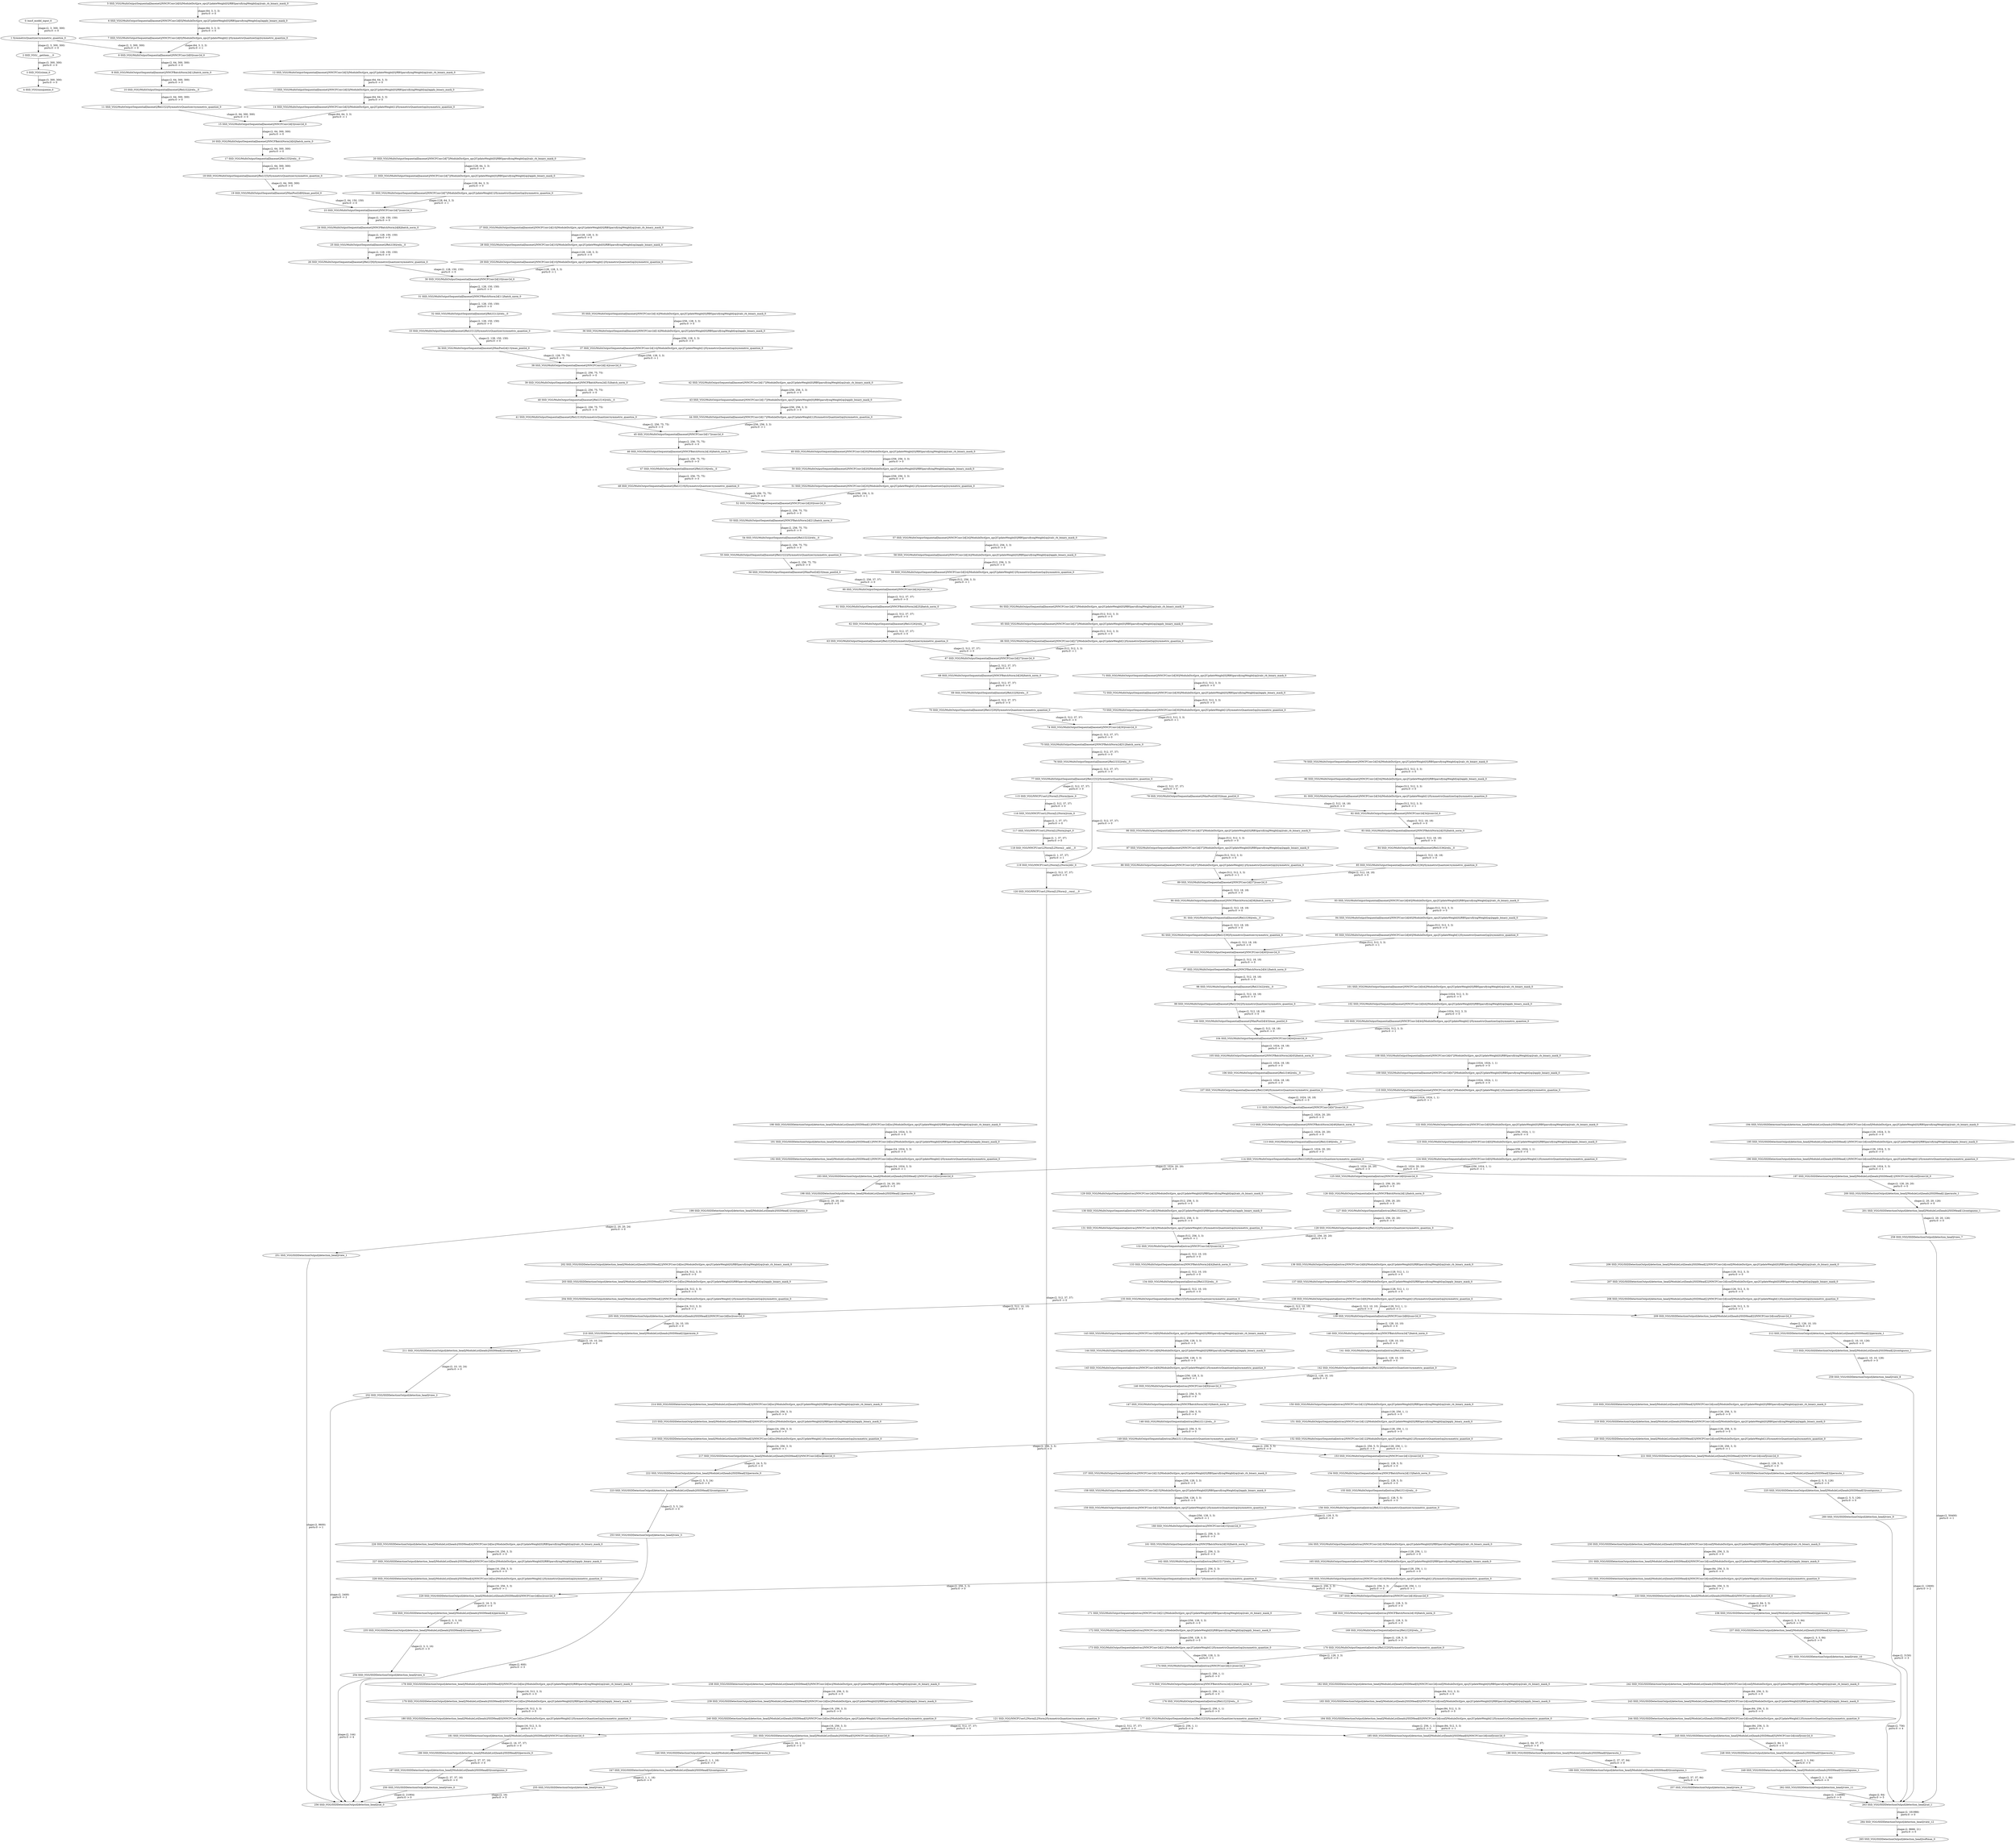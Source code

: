 strict digraph  {
"0 /nncf_model_input_0" [id=0, type=nncf_model_input];
"1 SymmetricQuantizer/symmetric_quantize_0" [id=1, type=symmetric_quantize];
"2 SSD_VGG/__getitem___0" [id=2, type=__getitem__];
"3 SSD_VGG/clone_0" [id=3, type=clone];
"4 SSD_VGG/unsqueeze_0" [id=4, type=unsqueeze];
"5 SSD_VGG/MultiOutputSequential[basenet]/NNCFConv2d[0]/ModuleDict[pre_ops]/UpdateWeight[0]/RBSparsifyingWeight[op]/calc_rb_binary_mask_0" [id=5, type=calc_rb_binary_mask];
"6 SSD_VGG/MultiOutputSequential[basenet]/NNCFConv2d[0]/ModuleDict[pre_ops]/UpdateWeight[0]/RBSparsifyingWeight[op]/apply_binary_mask_0" [id=6, type=apply_binary_mask];
"7 SSD_VGG/MultiOutputSequential[basenet]/NNCFConv2d[0]/ModuleDict[pre_ops]/UpdateWeight[1]/SymmetricQuantizer[op]/symmetric_quantize_0" [id=7, type=symmetric_quantize];
"8 SSD_VGG/MultiOutputSequential[basenet]/NNCFConv2d[0]/conv2d_0" [id=8, type=conv2d];
"9 SSD_VGG/MultiOutputSequential[basenet]/NNCFBatchNorm2d[1]/batch_norm_0" [id=9, type=batch_norm];
"10 SSD_VGG/MultiOutputSequential[basenet]/ReLU[2]/relu__0" [id=10, type=relu_];
"11 SSD_VGG/MultiOutputSequential[basenet]/ReLU[2]/SymmetricQuantizer/symmetric_quantize_0" [id=11, type=symmetric_quantize];
"12 SSD_VGG/MultiOutputSequential[basenet]/NNCFConv2d[3]/ModuleDict[pre_ops]/UpdateWeight[0]/RBSparsifyingWeight[op]/calc_rb_binary_mask_0" [id=12, type=calc_rb_binary_mask];
"13 SSD_VGG/MultiOutputSequential[basenet]/NNCFConv2d[3]/ModuleDict[pre_ops]/UpdateWeight[0]/RBSparsifyingWeight[op]/apply_binary_mask_0" [id=13, type=apply_binary_mask];
"14 SSD_VGG/MultiOutputSequential[basenet]/NNCFConv2d[3]/ModuleDict[pre_ops]/UpdateWeight[1]/SymmetricQuantizer[op]/symmetric_quantize_0" [id=14, type=symmetric_quantize];
"15 SSD_VGG/MultiOutputSequential[basenet]/NNCFConv2d[3]/conv2d_0" [id=15, type=conv2d];
"16 SSD_VGG/MultiOutputSequential[basenet]/NNCFBatchNorm2d[4]/batch_norm_0" [id=16, type=batch_norm];
"17 SSD_VGG/MultiOutputSequential[basenet]/ReLU[5]/relu__0" [id=17, type=relu_];
"18 SSD_VGG/MultiOutputSequential[basenet]/ReLU[5]/SymmetricQuantizer/symmetric_quantize_0" [id=18, type=symmetric_quantize];
"19 SSD_VGG/MultiOutputSequential[basenet]/MaxPool2d[6]/max_pool2d_0" [id=19, type=max_pool2d];
"20 SSD_VGG/MultiOutputSequential[basenet]/NNCFConv2d[7]/ModuleDict[pre_ops]/UpdateWeight[0]/RBSparsifyingWeight[op]/calc_rb_binary_mask_0" [id=20, type=calc_rb_binary_mask];
"21 SSD_VGG/MultiOutputSequential[basenet]/NNCFConv2d[7]/ModuleDict[pre_ops]/UpdateWeight[0]/RBSparsifyingWeight[op]/apply_binary_mask_0" [id=21, type=apply_binary_mask];
"22 SSD_VGG/MultiOutputSequential[basenet]/NNCFConv2d[7]/ModuleDict[pre_ops]/UpdateWeight[1]/SymmetricQuantizer[op]/symmetric_quantize_0" [id=22, type=symmetric_quantize];
"23 SSD_VGG/MultiOutputSequential[basenet]/NNCFConv2d[7]/conv2d_0" [id=23, type=conv2d];
"24 SSD_VGG/MultiOutputSequential[basenet]/NNCFBatchNorm2d[8]/batch_norm_0" [id=24, type=batch_norm];
"25 SSD_VGG/MultiOutputSequential[basenet]/ReLU[9]/relu__0" [id=25, type=relu_];
"26 SSD_VGG/MultiOutputSequential[basenet]/ReLU[9]/SymmetricQuantizer/symmetric_quantize_0" [id=26, type=symmetric_quantize];
"27 SSD_VGG/MultiOutputSequential[basenet]/NNCFConv2d[10]/ModuleDict[pre_ops]/UpdateWeight[0]/RBSparsifyingWeight[op]/calc_rb_binary_mask_0" [id=27, type=calc_rb_binary_mask];
"28 SSD_VGG/MultiOutputSequential[basenet]/NNCFConv2d[10]/ModuleDict[pre_ops]/UpdateWeight[0]/RBSparsifyingWeight[op]/apply_binary_mask_0" [id=28, type=apply_binary_mask];
"29 SSD_VGG/MultiOutputSequential[basenet]/NNCFConv2d[10]/ModuleDict[pre_ops]/UpdateWeight[1]/SymmetricQuantizer[op]/symmetric_quantize_0" [id=29, type=symmetric_quantize];
"30 SSD_VGG/MultiOutputSequential[basenet]/NNCFConv2d[10]/conv2d_0" [id=30, type=conv2d];
"31 SSD_VGG/MultiOutputSequential[basenet]/NNCFBatchNorm2d[11]/batch_norm_0" [id=31, type=batch_norm];
"32 SSD_VGG/MultiOutputSequential[basenet]/ReLU[12]/relu__0" [id=32, type=relu_];
"33 SSD_VGG/MultiOutputSequential[basenet]/ReLU[12]/SymmetricQuantizer/symmetric_quantize_0" [id=33, type=symmetric_quantize];
"34 SSD_VGG/MultiOutputSequential[basenet]/MaxPool2d[13]/max_pool2d_0" [id=34, type=max_pool2d];
"35 SSD_VGG/MultiOutputSequential[basenet]/NNCFConv2d[14]/ModuleDict[pre_ops]/UpdateWeight[0]/RBSparsifyingWeight[op]/calc_rb_binary_mask_0" [id=35, type=calc_rb_binary_mask];
"36 SSD_VGG/MultiOutputSequential[basenet]/NNCFConv2d[14]/ModuleDict[pre_ops]/UpdateWeight[0]/RBSparsifyingWeight[op]/apply_binary_mask_0" [id=36, type=apply_binary_mask];
"37 SSD_VGG/MultiOutputSequential[basenet]/NNCFConv2d[14]/ModuleDict[pre_ops]/UpdateWeight[1]/SymmetricQuantizer[op]/symmetric_quantize_0" [id=37, type=symmetric_quantize];
"38 SSD_VGG/MultiOutputSequential[basenet]/NNCFConv2d[14]/conv2d_0" [id=38, type=conv2d];
"39 SSD_VGG/MultiOutputSequential[basenet]/NNCFBatchNorm2d[15]/batch_norm_0" [id=39, type=batch_norm];
"40 SSD_VGG/MultiOutputSequential[basenet]/ReLU[16]/relu__0" [id=40, type=relu_];
"41 SSD_VGG/MultiOutputSequential[basenet]/ReLU[16]/SymmetricQuantizer/symmetric_quantize_0" [id=41, type=symmetric_quantize];
"42 SSD_VGG/MultiOutputSequential[basenet]/NNCFConv2d[17]/ModuleDict[pre_ops]/UpdateWeight[0]/RBSparsifyingWeight[op]/calc_rb_binary_mask_0" [id=42, type=calc_rb_binary_mask];
"43 SSD_VGG/MultiOutputSequential[basenet]/NNCFConv2d[17]/ModuleDict[pre_ops]/UpdateWeight[0]/RBSparsifyingWeight[op]/apply_binary_mask_0" [id=43, type=apply_binary_mask];
"44 SSD_VGG/MultiOutputSequential[basenet]/NNCFConv2d[17]/ModuleDict[pre_ops]/UpdateWeight[1]/SymmetricQuantizer[op]/symmetric_quantize_0" [id=44, type=symmetric_quantize];
"45 SSD_VGG/MultiOutputSequential[basenet]/NNCFConv2d[17]/conv2d_0" [id=45, type=conv2d];
"46 SSD_VGG/MultiOutputSequential[basenet]/NNCFBatchNorm2d[18]/batch_norm_0" [id=46, type=batch_norm];
"47 SSD_VGG/MultiOutputSequential[basenet]/ReLU[19]/relu__0" [id=47, type=relu_];
"48 SSD_VGG/MultiOutputSequential[basenet]/ReLU[19]/SymmetricQuantizer/symmetric_quantize_0" [id=48, type=symmetric_quantize];
"49 SSD_VGG/MultiOutputSequential[basenet]/NNCFConv2d[20]/ModuleDict[pre_ops]/UpdateWeight[0]/RBSparsifyingWeight[op]/calc_rb_binary_mask_0" [id=49, type=calc_rb_binary_mask];
"50 SSD_VGG/MultiOutputSequential[basenet]/NNCFConv2d[20]/ModuleDict[pre_ops]/UpdateWeight[0]/RBSparsifyingWeight[op]/apply_binary_mask_0" [id=50, type=apply_binary_mask];
"51 SSD_VGG/MultiOutputSequential[basenet]/NNCFConv2d[20]/ModuleDict[pre_ops]/UpdateWeight[1]/SymmetricQuantizer[op]/symmetric_quantize_0" [id=51, type=symmetric_quantize];
"52 SSD_VGG/MultiOutputSequential[basenet]/NNCFConv2d[20]/conv2d_0" [id=52, type=conv2d];
"53 SSD_VGG/MultiOutputSequential[basenet]/NNCFBatchNorm2d[21]/batch_norm_0" [id=53, type=batch_norm];
"54 SSD_VGG/MultiOutputSequential[basenet]/ReLU[22]/relu__0" [id=54, type=relu_];
"55 SSD_VGG/MultiOutputSequential[basenet]/ReLU[22]/SymmetricQuantizer/symmetric_quantize_0" [id=55, type=symmetric_quantize];
"56 SSD_VGG/MultiOutputSequential[basenet]/MaxPool2d[23]/max_pool2d_0" [id=56, type=max_pool2d];
"57 SSD_VGG/MultiOutputSequential[basenet]/NNCFConv2d[24]/ModuleDict[pre_ops]/UpdateWeight[0]/RBSparsifyingWeight[op]/calc_rb_binary_mask_0" [id=57, type=calc_rb_binary_mask];
"58 SSD_VGG/MultiOutputSequential[basenet]/NNCFConv2d[24]/ModuleDict[pre_ops]/UpdateWeight[0]/RBSparsifyingWeight[op]/apply_binary_mask_0" [id=58, type=apply_binary_mask];
"59 SSD_VGG/MultiOutputSequential[basenet]/NNCFConv2d[24]/ModuleDict[pre_ops]/UpdateWeight[1]/SymmetricQuantizer[op]/symmetric_quantize_0" [id=59, type=symmetric_quantize];
"60 SSD_VGG/MultiOutputSequential[basenet]/NNCFConv2d[24]/conv2d_0" [id=60, type=conv2d];
"61 SSD_VGG/MultiOutputSequential[basenet]/NNCFBatchNorm2d[25]/batch_norm_0" [id=61, type=batch_norm];
"62 SSD_VGG/MultiOutputSequential[basenet]/ReLU[26]/relu__0" [id=62, type=relu_];
"63 SSD_VGG/MultiOutputSequential[basenet]/ReLU[26]/SymmetricQuantizer/symmetric_quantize_0" [id=63, type=symmetric_quantize];
"64 SSD_VGG/MultiOutputSequential[basenet]/NNCFConv2d[27]/ModuleDict[pre_ops]/UpdateWeight[0]/RBSparsifyingWeight[op]/calc_rb_binary_mask_0" [id=64, type=calc_rb_binary_mask];
"65 SSD_VGG/MultiOutputSequential[basenet]/NNCFConv2d[27]/ModuleDict[pre_ops]/UpdateWeight[0]/RBSparsifyingWeight[op]/apply_binary_mask_0" [id=65, type=apply_binary_mask];
"66 SSD_VGG/MultiOutputSequential[basenet]/NNCFConv2d[27]/ModuleDict[pre_ops]/UpdateWeight[1]/SymmetricQuantizer[op]/symmetric_quantize_0" [id=66, type=symmetric_quantize];
"67 SSD_VGG/MultiOutputSequential[basenet]/NNCFConv2d[27]/conv2d_0" [id=67, type=conv2d];
"68 SSD_VGG/MultiOutputSequential[basenet]/NNCFBatchNorm2d[28]/batch_norm_0" [id=68, type=batch_norm];
"69 SSD_VGG/MultiOutputSequential[basenet]/ReLU[29]/relu__0" [id=69, type=relu_];
"70 SSD_VGG/MultiOutputSequential[basenet]/ReLU[29]/SymmetricQuantizer/symmetric_quantize_0" [id=70, type=symmetric_quantize];
"71 SSD_VGG/MultiOutputSequential[basenet]/NNCFConv2d[30]/ModuleDict[pre_ops]/UpdateWeight[0]/RBSparsifyingWeight[op]/calc_rb_binary_mask_0" [id=71, type=calc_rb_binary_mask];
"72 SSD_VGG/MultiOutputSequential[basenet]/NNCFConv2d[30]/ModuleDict[pre_ops]/UpdateWeight[0]/RBSparsifyingWeight[op]/apply_binary_mask_0" [id=72, type=apply_binary_mask];
"73 SSD_VGG/MultiOutputSequential[basenet]/NNCFConv2d[30]/ModuleDict[pre_ops]/UpdateWeight[1]/SymmetricQuantizer[op]/symmetric_quantize_0" [id=73, type=symmetric_quantize];
"74 SSD_VGG/MultiOutputSequential[basenet]/NNCFConv2d[30]/conv2d_0" [id=74, type=conv2d];
"75 SSD_VGG/MultiOutputSequential[basenet]/NNCFBatchNorm2d[31]/batch_norm_0" [id=75, type=batch_norm];
"76 SSD_VGG/MultiOutputSequential[basenet]/ReLU[32]/relu__0" [id=76, type=relu_];
"77 SSD_VGG/MultiOutputSequential[basenet]/ReLU[32]/SymmetricQuantizer/symmetric_quantize_0" [id=77, type=symmetric_quantize];
"78 SSD_VGG/MultiOutputSequential[basenet]/MaxPool2d[33]/max_pool2d_0" [id=78, type=max_pool2d];
"79 SSD_VGG/MultiOutputSequential[basenet]/NNCFConv2d[34]/ModuleDict[pre_ops]/UpdateWeight[0]/RBSparsifyingWeight[op]/calc_rb_binary_mask_0" [id=79, type=calc_rb_binary_mask];
"80 SSD_VGG/MultiOutputSequential[basenet]/NNCFConv2d[34]/ModuleDict[pre_ops]/UpdateWeight[0]/RBSparsifyingWeight[op]/apply_binary_mask_0" [id=80, type=apply_binary_mask];
"81 SSD_VGG/MultiOutputSequential[basenet]/NNCFConv2d[34]/ModuleDict[pre_ops]/UpdateWeight[1]/SymmetricQuantizer[op]/symmetric_quantize_0" [id=81, type=symmetric_quantize];
"82 SSD_VGG/MultiOutputSequential[basenet]/NNCFConv2d[34]/conv2d_0" [id=82, type=conv2d];
"83 SSD_VGG/MultiOutputSequential[basenet]/NNCFBatchNorm2d[35]/batch_norm_0" [id=83, type=batch_norm];
"84 SSD_VGG/MultiOutputSequential[basenet]/ReLU[36]/relu__0" [id=84, type=relu_];
"85 SSD_VGG/MultiOutputSequential[basenet]/ReLU[36]/SymmetricQuantizer/symmetric_quantize_0" [id=85, type=symmetric_quantize];
"86 SSD_VGG/MultiOutputSequential[basenet]/NNCFConv2d[37]/ModuleDict[pre_ops]/UpdateWeight[0]/RBSparsifyingWeight[op]/calc_rb_binary_mask_0" [id=86, type=calc_rb_binary_mask];
"87 SSD_VGG/MultiOutputSequential[basenet]/NNCFConv2d[37]/ModuleDict[pre_ops]/UpdateWeight[0]/RBSparsifyingWeight[op]/apply_binary_mask_0" [id=87, type=apply_binary_mask];
"88 SSD_VGG/MultiOutputSequential[basenet]/NNCFConv2d[37]/ModuleDict[pre_ops]/UpdateWeight[1]/SymmetricQuantizer[op]/symmetric_quantize_0" [id=88, type=symmetric_quantize];
"89 SSD_VGG/MultiOutputSequential[basenet]/NNCFConv2d[37]/conv2d_0" [id=89, type=conv2d];
"90 SSD_VGG/MultiOutputSequential[basenet]/NNCFBatchNorm2d[38]/batch_norm_0" [id=90, type=batch_norm];
"91 SSD_VGG/MultiOutputSequential[basenet]/ReLU[39]/relu__0" [id=91, type=relu_];
"92 SSD_VGG/MultiOutputSequential[basenet]/ReLU[39]/SymmetricQuantizer/symmetric_quantize_0" [id=92, type=symmetric_quantize];
"93 SSD_VGG/MultiOutputSequential[basenet]/NNCFConv2d[40]/ModuleDict[pre_ops]/UpdateWeight[0]/RBSparsifyingWeight[op]/calc_rb_binary_mask_0" [id=93, type=calc_rb_binary_mask];
"94 SSD_VGG/MultiOutputSequential[basenet]/NNCFConv2d[40]/ModuleDict[pre_ops]/UpdateWeight[0]/RBSparsifyingWeight[op]/apply_binary_mask_0" [id=94, type=apply_binary_mask];
"95 SSD_VGG/MultiOutputSequential[basenet]/NNCFConv2d[40]/ModuleDict[pre_ops]/UpdateWeight[1]/SymmetricQuantizer[op]/symmetric_quantize_0" [id=95, type=symmetric_quantize];
"96 SSD_VGG/MultiOutputSequential[basenet]/NNCFConv2d[40]/conv2d_0" [id=96, type=conv2d];
"97 SSD_VGG/MultiOutputSequential[basenet]/NNCFBatchNorm2d[41]/batch_norm_0" [id=97, type=batch_norm];
"98 SSD_VGG/MultiOutputSequential[basenet]/ReLU[42]/relu__0" [id=98, type=relu_];
"99 SSD_VGG/MultiOutputSequential[basenet]/ReLU[42]/SymmetricQuantizer/symmetric_quantize_0" [id=99, type=symmetric_quantize];
"100 SSD_VGG/MultiOutputSequential[basenet]/MaxPool2d[43]/max_pool2d_0" [id=100, type=max_pool2d];
"101 SSD_VGG/MultiOutputSequential[basenet]/NNCFConv2d[44]/ModuleDict[pre_ops]/UpdateWeight[0]/RBSparsifyingWeight[op]/calc_rb_binary_mask_0" [id=101, type=calc_rb_binary_mask];
"102 SSD_VGG/MultiOutputSequential[basenet]/NNCFConv2d[44]/ModuleDict[pre_ops]/UpdateWeight[0]/RBSparsifyingWeight[op]/apply_binary_mask_0" [id=102, type=apply_binary_mask];
"103 SSD_VGG/MultiOutputSequential[basenet]/NNCFConv2d[44]/ModuleDict[pre_ops]/UpdateWeight[1]/SymmetricQuantizer[op]/symmetric_quantize_0" [id=103, type=symmetric_quantize];
"104 SSD_VGG/MultiOutputSequential[basenet]/NNCFConv2d[44]/conv2d_0" [id=104, type=conv2d];
"105 SSD_VGG/MultiOutputSequential[basenet]/NNCFBatchNorm2d[45]/batch_norm_0" [id=105, type=batch_norm];
"106 SSD_VGG/MultiOutputSequential[basenet]/ReLU[46]/relu__0" [id=106, type=relu_];
"107 SSD_VGG/MultiOutputSequential[basenet]/ReLU[46]/SymmetricQuantizer/symmetric_quantize_0" [id=107, type=symmetric_quantize];
"108 SSD_VGG/MultiOutputSequential[basenet]/NNCFConv2d[47]/ModuleDict[pre_ops]/UpdateWeight[0]/RBSparsifyingWeight[op]/calc_rb_binary_mask_0" [id=108, type=calc_rb_binary_mask];
"109 SSD_VGG/MultiOutputSequential[basenet]/NNCFConv2d[47]/ModuleDict[pre_ops]/UpdateWeight[0]/RBSparsifyingWeight[op]/apply_binary_mask_0" [id=109, type=apply_binary_mask];
"110 SSD_VGG/MultiOutputSequential[basenet]/NNCFConv2d[47]/ModuleDict[pre_ops]/UpdateWeight[1]/SymmetricQuantizer[op]/symmetric_quantize_0" [id=110, type=symmetric_quantize];
"111 SSD_VGG/MultiOutputSequential[basenet]/NNCFConv2d[47]/conv2d_0" [id=111, type=conv2d];
"112 SSD_VGG/MultiOutputSequential[basenet]/NNCFBatchNorm2d[48]/batch_norm_0" [id=112, type=batch_norm];
"113 SSD_VGG/MultiOutputSequential[basenet]/ReLU[49]/relu__0" [id=113, type=relu_];
"114 SSD_VGG/MultiOutputSequential[basenet]/ReLU[49]/SymmetricQuantizer/symmetric_quantize_0" [id=114, type=symmetric_quantize];
"115 SSD_VGG/NNCFUserL2Norm[L2Norm]/pow_0" [id=115, type=pow];
"116 SSD_VGG/NNCFUserL2Norm[L2Norm]/sum_0" [id=116, type=sum];
"117 SSD_VGG/NNCFUserL2Norm[L2Norm]/sqrt_0" [id=117, type=sqrt];
"118 SSD_VGG/NNCFUserL2Norm[L2Norm]/__add___0" [id=118, type=__add__];
"119 SSD_VGG/NNCFUserL2Norm[L2Norm]/div_0" [id=119, type=div];
"120 SSD_VGG/NNCFUserL2Norm[L2Norm]/__rmul___0" [id=120, type=__rmul__];
"121 SSD_VGG/NNCFUserL2Norm[L2Norm]/SymmetricQuantizer/symmetric_quantize_0" [id=121, type=symmetric_quantize];
"122 SSD_VGG/MultiOutputSequential[extras]/NNCFConv2d[0]/ModuleDict[pre_ops]/UpdateWeight[0]/RBSparsifyingWeight[op]/calc_rb_binary_mask_0" [id=122, type=calc_rb_binary_mask];
"123 SSD_VGG/MultiOutputSequential[extras]/NNCFConv2d[0]/ModuleDict[pre_ops]/UpdateWeight[0]/RBSparsifyingWeight[op]/apply_binary_mask_0" [id=123, type=apply_binary_mask];
"124 SSD_VGG/MultiOutputSequential[extras]/NNCFConv2d[0]/ModuleDict[pre_ops]/UpdateWeight[1]/SymmetricQuantizer[op]/symmetric_quantize_0" [id=124, type=symmetric_quantize];
"125 SSD_VGG/MultiOutputSequential[extras]/NNCFConv2d[0]/conv2d_0" [id=125, type=conv2d];
"126 SSD_VGG/MultiOutputSequential[extras]/NNCFBatchNorm2d[1]/batch_norm_0" [id=126, type=batch_norm];
"127 SSD_VGG/MultiOutputSequential[extras]/ReLU[2]/relu__0" [id=127, type=relu_];
"128 SSD_VGG/MultiOutputSequential[extras]/ReLU[2]/SymmetricQuantizer/symmetric_quantize_0" [id=128, type=symmetric_quantize];
"129 SSD_VGG/MultiOutputSequential[extras]/NNCFConv2d[3]/ModuleDict[pre_ops]/UpdateWeight[0]/RBSparsifyingWeight[op]/calc_rb_binary_mask_0" [id=129, type=calc_rb_binary_mask];
"130 SSD_VGG/MultiOutputSequential[extras]/NNCFConv2d[3]/ModuleDict[pre_ops]/UpdateWeight[0]/RBSparsifyingWeight[op]/apply_binary_mask_0" [id=130, type=apply_binary_mask];
"131 SSD_VGG/MultiOutputSequential[extras]/NNCFConv2d[3]/ModuleDict[pre_ops]/UpdateWeight[1]/SymmetricQuantizer[op]/symmetric_quantize_0" [id=131, type=symmetric_quantize];
"132 SSD_VGG/MultiOutputSequential[extras]/NNCFConv2d[3]/conv2d_0" [id=132, type=conv2d];
"133 SSD_VGG/MultiOutputSequential[extras]/NNCFBatchNorm2d[4]/batch_norm_0" [id=133, type=batch_norm];
"134 SSD_VGG/MultiOutputSequential[extras]/ReLU[5]/relu__0" [id=134, type=relu_];
"135 SSD_VGG/MultiOutputSequential[extras]/ReLU[5]/SymmetricQuantizer/symmetric_quantize_0" [id=135, type=symmetric_quantize];
"136 SSD_VGG/MultiOutputSequential[extras]/NNCFConv2d[6]/ModuleDict[pre_ops]/UpdateWeight[0]/RBSparsifyingWeight[op]/calc_rb_binary_mask_0" [id=136, type=calc_rb_binary_mask];
"137 SSD_VGG/MultiOutputSequential[extras]/NNCFConv2d[6]/ModuleDict[pre_ops]/UpdateWeight[0]/RBSparsifyingWeight[op]/apply_binary_mask_0" [id=137, type=apply_binary_mask];
"138 SSD_VGG/MultiOutputSequential[extras]/NNCFConv2d[6]/ModuleDict[pre_ops]/UpdateWeight[1]/SymmetricQuantizer[op]/symmetric_quantize_0" [id=138, type=symmetric_quantize];
"139 SSD_VGG/MultiOutputSequential[extras]/NNCFConv2d[6]/conv2d_0" [id=139, type=conv2d];
"140 SSD_VGG/MultiOutputSequential[extras]/NNCFBatchNorm2d[7]/batch_norm_0" [id=140, type=batch_norm];
"141 SSD_VGG/MultiOutputSequential[extras]/ReLU[8]/relu__0" [id=141, type=relu_];
"142 SSD_VGG/MultiOutputSequential[extras]/ReLU[8]/SymmetricQuantizer/symmetric_quantize_0" [id=142, type=symmetric_quantize];
"143 SSD_VGG/MultiOutputSequential[extras]/NNCFConv2d[9]/ModuleDict[pre_ops]/UpdateWeight[0]/RBSparsifyingWeight[op]/calc_rb_binary_mask_0" [id=143, type=calc_rb_binary_mask];
"144 SSD_VGG/MultiOutputSequential[extras]/NNCFConv2d[9]/ModuleDict[pre_ops]/UpdateWeight[0]/RBSparsifyingWeight[op]/apply_binary_mask_0" [id=144, type=apply_binary_mask];
"145 SSD_VGG/MultiOutputSequential[extras]/NNCFConv2d[9]/ModuleDict[pre_ops]/UpdateWeight[1]/SymmetricQuantizer[op]/symmetric_quantize_0" [id=145, type=symmetric_quantize];
"146 SSD_VGG/MultiOutputSequential[extras]/NNCFConv2d[9]/conv2d_0" [id=146, type=conv2d];
"147 SSD_VGG/MultiOutputSequential[extras]/NNCFBatchNorm2d[10]/batch_norm_0" [id=147, type=batch_norm];
"148 SSD_VGG/MultiOutputSequential[extras]/ReLU[11]/relu__0" [id=148, type=relu_];
"149 SSD_VGG/MultiOutputSequential[extras]/ReLU[11]/SymmetricQuantizer/symmetric_quantize_0" [id=149, type=symmetric_quantize];
"150 SSD_VGG/MultiOutputSequential[extras]/NNCFConv2d[12]/ModuleDict[pre_ops]/UpdateWeight[0]/RBSparsifyingWeight[op]/calc_rb_binary_mask_0" [id=150, type=calc_rb_binary_mask];
"151 SSD_VGG/MultiOutputSequential[extras]/NNCFConv2d[12]/ModuleDict[pre_ops]/UpdateWeight[0]/RBSparsifyingWeight[op]/apply_binary_mask_0" [id=151, type=apply_binary_mask];
"152 SSD_VGG/MultiOutputSequential[extras]/NNCFConv2d[12]/ModuleDict[pre_ops]/UpdateWeight[1]/SymmetricQuantizer[op]/symmetric_quantize_0" [id=152, type=symmetric_quantize];
"153 SSD_VGG/MultiOutputSequential[extras]/NNCFConv2d[12]/conv2d_0" [id=153, type=conv2d];
"154 SSD_VGG/MultiOutputSequential[extras]/NNCFBatchNorm2d[13]/batch_norm_0" [id=154, type=batch_norm];
"155 SSD_VGG/MultiOutputSequential[extras]/ReLU[14]/relu__0" [id=155, type=relu_];
"156 SSD_VGG/MultiOutputSequential[extras]/ReLU[14]/SymmetricQuantizer/symmetric_quantize_0" [id=156, type=symmetric_quantize];
"157 SSD_VGG/MultiOutputSequential[extras]/NNCFConv2d[15]/ModuleDict[pre_ops]/UpdateWeight[0]/RBSparsifyingWeight[op]/calc_rb_binary_mask_0" [id=157, type=calc_rb_binary_mask];
"158 SSD_VGG/MultiOutputSequential[extras]/NNCFConv2d[15]/ModuleDict[pre_ops]/UpdateWeight[0]/RBSparsifyingWeight[op]/apply_binary_mask_0" [id=158, type=apply_binary_mask];
"159 SSD_VGG/MultiOutputSequential[extras]/NNCFConv2d[15]/ModuleDict[pre_ops]/UpdateWeight[1]/SymmetricQuantizer[op]/symmetric_quantize_0" [id=159, type=symmetric_quantize];
"160 SSD_VGG/MultiOutputSequential[extras]/NNCFConv2d[15]/conv2d_0" [id=160, type=conv2d];
"161 SSD_VGG/MultiOutputSequential[extras]/NNCFBatchNorm2d[16]/batch_norm_0" [id=161, type=batch_norm];
"162 SSD_VGG/MultiOutputSequential[extras]/ReLU[17]/relu__0" [id=162, type=relu_];
"163 SSD_VGG/MultiOutputSequential[extras]/ReLU[17]/SymmetricQuantizer/symmetric_quantize_0" [id=163, type=symmetric_quantize];
"164 SSD_VGG/MultiOutputSequential[extras]/NNCFConv2d[18]/ModuleDict[pre_ops]/UpdateWeight[0]/RBSparsifyingWeight[op]/calc_rb_binary_mask_0" [id=164, type=calc_rb_binary_mask];
"165 SSD_VGG/MultiOutputSequential[extras]/NNCFConv2d[18]/ModuleDict[pre_ops]/UpdateWeight[0]/RBSparsifyingWeight[op]/apply_binary_mask_0" [id=165, type=apply_binary_mask];
"166 SSD_VGG/MultiOutputSequential[extras]/NNCFConv2d[18]/ModuleDict[pre_ops]/UpdateWeight[1]/SymmetricQuantizer[op]/symmetric_quantize_0" [id=166, type=symmetric_quantize];
"167 SSD_VGG/MultiOutputSequential[extras]/NNCFConv2d[18]/conv2d_0" [id=167, type=conv2d];
"168 SSD_VGG/MultiOutputSequential[extras]/NNCFBatchNorm2d[19]/batch_norm_0" [id=168, type=batch_norm];
"169 SSD_VGG/MultiOutputSequential[extras]/ReLU[20]/relu__0" [id=169, type=relu_];
"170 SSD_VGG/MultiOutputSequential[extras]/ReLU[20]/SymmetricQuantizer/symmetric_quantize_0" [id=170, type=symmetric_quantize];
"171 SSD_VGG/MultiOutputSequential[extras]/NNCFConv2d[21]/ModuleDict[pre_ops]/UpdateWeight[0]/RBSparsifyingWeight[op]/calc_rb_binary_mask_0" [id=171, type=calc_rb_binary_mask];
"172 SSD_VGG/MultiOutputSequential[extras]/NNCFConv2d[21]/ModuleDict[pre_ops]/UpdateWeight[0]/RBSparsifyingWeight[op]/apply_binary_mask_0" [id=172, type=apply_binary_mask];
"173 SSD_VGG/MultiOutputSequential[extras]/NNCFConv2d[21]/ModuleDict[pre_ops]/UpdateWeight[1]/SymmetricQuantizer[op]/symmetric_quantize_0" [id=173, type=symmetric_quantize];
"174 SSD_VGG/MultiOutputSequential[extras]/NNCFConv2d[21]/conv2d_0" [id=174, type=conv2d];
"175 SSD_VGG/MultiOutputSequential[extras]/NNCFBatchNorm2d[22]/batch_norm_0" [id=175, type=batch_norm];
"176 SSD_VGG/MultiOutputSequential[extras]/ReLU[23]/relu__0" [id=176, type=relu_];
"177 SSD_VGG/MultiOutputSequential[extras]/ReLU[23]/SymmetricQuantizer/symmetric_quantize_0" [id=177, type=symmetric_quantize];
"178 SSD_VGG/SSDDetectionOutput[detection_head]/ModuleList[heads]/SSDHead[0]/NNCFConv2d[loc]/ModuleDict[pre_ops]/UpdateWeight[0]/RBSparsifyingWeight[op]/calc_rb_binary_mask_0" [id=178, type=calc_rb_binary_mask];
"179 SSD_VGG/SSDDetectionOutput[detection_head]/ModuleList[heads]/SSDHead[0]/NNCFConv2d[loc]/ModuleDict[pre_ops]/UpdateWeight[0]/RBSparsifyingWeight[op]/apply_binary_mask_0" [id=179, type=apply_binary_mask];
"180 SSD_VGG/SSDDetectionOutput[detection_head]/ModuleList[heads]/SSDHead[0]/NNCFConv2d[loc]/ModuleDict[pre_ops]/UpdateWeight[1]/SymmetricQuantizer[op]/symmetric_quantize_0" [id=180, type=symmetric_quantize];
"181 SSD_VGG/SSDDetectionOutput[detection_head]/ModuleList[heads]/SSDHead[0]/NNCFConv2d[loc]/conv2d_0" [id=181, type=conv2d];
"182 SSD_VGG/SSDDetectionOutput[detection_head]/ModuleList[heads]/SSDHead[0]/NNCFConv2d[conf]/ModuleDict[pre_ops]/UpdateWeight[0]/RBSparsifyingWeight[op]/calc_rb_binary_mask_0" [id=182, type=calc_rb_binary_mask];
"183 SSD_VGG/SSDDetectionOutput[detection_head]/ModuleList[heads]/SSDHead[0]/NNCFConv2d[conf]/ModuleDict[pre_ops]/UpdateWeight[0]/RBSparsifyingWeight[op]/apply_binary_mask_0" [id=183, type=apply_binary_mask];
"184 SSD_VGG/SSDDetectionOutput[detection_head]/ModuleList[heads]/SSDHead[0]/NNCFConv2d[conf]/ModuleDict[pre_ops]/UpdateWeight[1]/SymmetricQuantizer[op]/symmetric_quantize_0" [id=184, type=symmetric_quantize];
"185 SSD_VGG/SSDDetectionOutput[detection_head]/ModuleList[heads]/SSDHead[0]/NNCFConv2d[conf]/conv2d_0" [id=185, type=conv2d];
"186 SSD_VGG/SSDDetectionOutput[detection_head]/ModuleList[heads]/SSDHead[0]/permute_0" [id=186, type=permute];
"187 SSD_VGG/SSDDetectionOutput[detection_head]/ModuleList[heads]/SSDHead[0]/contiguous_0" [id=187, type=contiguous];
"188 SSD_VGG/SSDDetectionOutput[detection_head]/ModuleList[heads]/SSDHead[0]/permute_1" [id=188, type=permute];
"189 SSD_VGG/SSDDetectionOutput[detection_head]/ModuleList[heads]/SSDHead[0]/contiguous_1" [id=189, type=contiguous];
"190 SSD_VGG/SSDDetectionOutput[detection_head]/ModuleList[heads]/SSDHead[1]/NNCFConv2d[loc]/ModuleDict[pre_ops]/UpdateWeight[0]/RBSparsifyingWeight[op]/calc_rb_binary_mask_0" [id=190, type=calc_rb_binary_mask];
"191 SSD_VGG/SSDDetectionOutput[detection_head]/ModuleList[heads]/SSDHead[1]/NNCFConv2d[loc]/ModuleDict[pre_ops]/UpdateWeight[0]/RBSparsifyingWeight[op]/apply_binary_mask_0" [id=191, type=apply_binary_mask];
"192 SSD_VGG/SSDDetectionOutput[detection_head]/ModuleList[heads]/SSDHead[1]/NNCFConv2d[loc]/ModuleDict[pre_ops]/UpdateWeight[1]/SymmetricQuantizer[op]/symmetric_quantize_0" [id=192, type=symmetric_quantize];
"193 SSD_VGG/SSDDetectionOutput[detection_head]/ModuleList[heads]/SSDHead[1]/NNCFConv2d[loc]/conv2d_0" [id=193, type=conv2d];
"194 SSD_VGG/SSDDetectionOutput[detection_head]/ModuleList[heads]/SSDHead[1]/NNCFConv2d[conf]/ModuleDict[pre_ops]/UpdateWeight[0]/RBSparsifyingWeight[op]/calc_rb_binary_mask_0" [id=194, type=calc_rb_binary_mask];
"195 SSD_VGG/SSDDetectionOutput[detection_head]/ModuleList[heads]/SSDHead[1]/NNCFConv2d[conf]/ModuleDict[pre_ops]/UpdateWeight[0]/RBSparsifyingWeight[op]/apply_binary_mask_0" [id=195, type=apply_binary_mask];
"196 SSD_VGG/SSDDetectionOutput[detection_head]/ModuleList[heads]/SSDHead[1]/NNCFConv2d[conf]/ModuleDict[pre_ops]/UpdateWeight[1]/SymmetricQuantizer[op]/symmetric_quantize_0" [id=196, type=symmetric_quantize];
"197 SSD_VGG/SSDDetectionOutput[detection_head]/ModuleList[heads]/SSDHead[1]/NNCFConv2d[conf]/conv2d_0" [id=197, type=conv2d];
"198 SSD_VGG/SSDDetectionOutput[detection_head]/ModuleList[heads]/SSDHead[1]/permute_0" [id=198, type=permute];
"199 SSD_VGG/SSDDetectionOutput[detection_head]/ModuleList[heads]/SSDHead[1]/contiguous_0" [id=199, type=contiguous];
"200 SSD_VGG/SSDDetectionOutput[detection_head]/ModuleList[heads]/SSDHead[1]/permute_1" [id=200, type=permute];
"201 SSD_VGG/SSDDetectionOutput[detection_head]/ModuleList[heads]/SSDHead[1]/contiguous_1" [id=201, type=contiguous];
"202 SSD_VGG/SSDDetectionOutput[detection_head]/ModuleList[heads]/SSDHead[2]/NNCFConv2d[loc]/ModuleDict[pre_ops]/UpdateWeight[0]/RBSparsifyingWeight[op]/calc_rb_binary_mask_0" [id=202, type=calc_rb_binary_mask];
"203 SSD_VGG/SSDDetectionOutput[detection_head]/ModuleList[heads]/SSDHead[2]/NNCFConv2d[loc]/ModuleDict[pre_ops]/UpdateWeight[0]/RBSparsifyingWeight[op]/apply_binary_mask_0" [id=203, type=apply_binary_mask];
"204 SSD_VGG/SSDDetectionOutput[detection_head]/ModuleList[heads]/SSDHead[2]/NNCFConv2d[loc]/ModuleDict[pre_ops]/UpdateWeight[1]/SymmetricQuantizer[op]/symmetric_quantize_0" [id=204, type=symmetric_quantize];
"205 SSD_VGG/SSDDetectionOutput[detection_head]/ModuleList[heads]/SSDHead[2]/NNCFConv2d[loc]/conv2d_0" [id=205, type=conv2d];
"206 SSD_VGG/SSDDetectionOutput[detection_head]/ModuleList[heads]/SSDHead[2]/NNCFConv2d[conf]/ModuleDict[pre_ops]/UpdateWeight[0]/RBSparsifyingWeight[op]/calc_rb_binary_mask_0" [id=206, type=calc_rb_binary_mask];
"207 SSD_VGG/SSDDetectionOutput[detection_head]/ModuleList[heads]/SSDHead[2]/NNCFConv2d[conf]/ModuleDict[pre_ops]/UpdateWeight[0]/RBSparsifyingWeight[op]/apply_binary_mask_0" [id=207, type=apply_binary_mask];
"208 SSD_VGG/SSDDetectionOutput[detection_head]/ModuleList[heads]/SSDHead[2]/NNCFConv2d[conf]/ModuleDict[pre_ops]/UpdateWeight[1]/SymmetricQuantizer[op]/symmetric_quantize_0" [id=208, type=symmetric_quantize];
"209 SSD_VGG/SSDDetectionOutput[detection_head]/ModuleList[heads]/SSDHead[2]/NNCFConv2d[conf]/conv2d_0" [id=209, type=conv2d];
"210 SSD_VGG/SSDDetectionOutput[detection_head]/ModuleList[heads]/SSDHead[2]/permute_0" [id=210, type=permute];
"211 SSD_VGG/SSDDetectionOutput[detection_head]/ModuleList[heads]/SSDHead[2]/contiguous_0" [id=211, type=contiguous];
"212 SSD_VGG/SSDDetectionOutput[detection_head]/ModuleList[heads]/SSDHead[2]/permute_1" [id=212, type=permute];
"213 SSD_VGG/SSDDetectionOutput[detection_head]/ModuleList[heads]/SSDHead[2]/contiguous_1" [id=213, type=contiguous];
"214 SSD_VGG/SSDDetectionOutput[detection_head]/ModuleList[heads]/SSDHead[3]/NNCFConv2d[loc]/ModuleDict[pre_ops]/UpdateWeight[0]/RBSparsifyingWeight[op]/calc_rb_binary_mask_0" [id=214, type=calc_rb_binary_mask];
"215 SSD_VGG/SSDDetectionOutput[detection_head]/ModuleList[heads]/SSDHead[3]/NNCFConv2d[loc]/ModuleDict[pre_ops]/UpdateWeight[0]/RBSparsifyingWeight[op]/apply_binary_mask_0" [id=215, type=apply_binary_mask];
"216 SSD_VGG/SSDDetectionOutput[detection_head]/ModuleList[heads]/SSDHead[3]/NNCFConv2d[loc]/ModuleDict[pre_ops]/UpdateWeight[1]/SymmetricQuantizer[op]/symmetric_quantize_0" [id=216, type=symmetric_quantize];
"217 SSD_VGG/SSDDetectionOutput[detection_head]/ModuleList[heads]/SSDHead[3]/NNCFConv2d[loc]/conv2d_0" [id=217, type=conv2d];
"218 SSD_VGG/SSDDetectionOutput[detection_head]/ModuleList[heads]/SSDHead[3]/NNCFConv2d[conf]/ModuleDict[pre_ops]/UpdateWeight[0]/RBSparsifyingWeight[op]/calc_rb_binary_mask_0" [id=218, type=calc_rb_binary_mask];
"219 SSD_VGG/SSDDetectionOutput[detection_head]/ModuleList[heads]/SSDHead[3]/NNCFConv2d[conf]/ModuleDict[pre_ops]/UpdateWeight[0]/RBSparsifyingWeight[op]/apply_binary_mask_0" [id=219, type=apply_binary_mask];
"220 SSD_VGG/SSDDetectionOutput[detection_head]/ModuleList[heads]/SSDHead[3]/NNCFConv2d[conf]/ModuleDict[pre_ops]/UpdateWeight[1]/SymmetricQuantizer[op]/symmetric_quantize_0" [id=220, type=symmetric_quantize];
"221 SSD_VGG/SSDDetectionOutput[detection_head]/ModuleList[heads]/SSDHead[3]/NNCFConv2d[conf]/conv2d_0" [id=221, type=conv2d];
"222 SSD_VGG/SSDDetectionOutput[detection_head]/ModuleList[heads]/SSDHead[3]/permute_0" [id=222, type=permute];
"223 SSD_VGG/SSDDetectionOutput[detection_head]/ModuleList[heads]/SSDHead[3]/contiguous_0" [id=223, type=contiguous];
"224 SSD_VGG/SSDDetectionOutput[detection_head]/ModuleList[heads]/SSDHead[3]/permute_1" [id=224, type=permute];
"225 SSD_VGG/SSDDetectionOutput[detection_head]/ModuleList[heads]/SSDHead[3]/contiguous_1" [id=225, type=contiguous];
"226 SSD_VGG/SSDDetectionOutput[detection_head]/ModuleList[heads]/SSDHead[4]/NNCFConv2d[loc]/ModuleDict[pre_ops]/UpdateWeight[0]/RBSparsifyingWeight[op]/calc_rb_binary_mask_0" [id=226, type=calc_rb_binary_mask];
"227 SSD_VGG/SSDDetectionOutput[detection_head]/ModuleList[heads]/SSDHead[4]/NNCFConv2d[loc]/ModuleDict[pre_ops]/UpdateWeight[0]/RBSparsifyingWeight[op]/apply_binary_mask_0" [id=227, type=apply_binary_mask];
"228 SSD_VGG/SSDDetectionOutput[detection_head]/ModuleList[heads]/SSDHead[4]/NNCFConv2d[loc]/ModuleDict[pre_ops]/UpdateWeight[1]/SymmetricQuantizer[op]/symmetric_quantize_0" [id=228, type=symmetric_quantize];
"229 SSD_VGG/SSDDetectionOutput[detection_head]/ModuleList[heads]/SSDHead[4]/NNCFConv2d[loc]/conv2d_0" [id=229, type=conv2d];
"230 SSD_VGG/SSDDetectionOutput[detection_head]/ModuleList[heads]/SSDHead[4]/NNCFConv2d[conf]/ModuleDict[pre_ops]/UpdateWeight[0]/RBSparsifyingWeight[op]/calc_rb_binary_mask_0" [id=230, type=calc_rb_binary_mask];
"231 SSD_VGG/SSDDetectionOutput[detection_head]/ModuleList[heads]/SSDHead[4]/NNCFConv2d[conf]/ModuleDict[pre_ops]/UpdateWeight[0]/RBSparsifyingWeight[op]/apply_binary_mask_0" [id=231, type=apply_binary_mask];
"232 SSD_VGG/SSDDetectionOutput[detection_head]/ModuleList[heads]/SSDHead[4]/NNCFConv2d[conf]/ModuleDict[pre_ops]/UpdateWeight[1]/SymmetricQuantizer[op]/symmetric_quantize_0" [id=232, type=symmetric_quantize];
"233 SSD_VGG/SSDDetectionOutput[detection_head]/ModuleList[heads]/SSDHead[4]/NNCFConv2d[conf]/conv2d_0" [id=233, type=conv2d];
"234 SSD_VGG/SSDDetectionOutput[detection_head]/ModuleList[heads]/SSDHead[4]/permute_0" [id=234, type=permute];
"235 SSD_VGG/SSDDetectionOutput[detection_head]/ModuleList[heads]/SSDHead[4]/contiguous_0" [id=235, type=contiguous];
"236 SSD_VGG/SSDDetectionOutput[detection_head]/ModuleList[heads]/SSDHead[4]/permute_1" [id=236, type=permute];
"237 SSD_VGG/SSDDetectionOutput[detection_head]/ModuleList[heads]/SSDHead[4]/contiguous_1" [id=237, type=contiguous];
"238 SSD_VGG/SSDDetectionOutput[detection_head]/ModuleList[heads]/SSDHead[5]/NNCFConv2d[loc]/ModuleDict[pre_ops]/UpdateWeight[0]/RBSparsifyingWeight[op]/calc_rb_binary_mask_0" [id=238, type=calc_rb_binary_mask];
"239 SSD_VGG/SSDDetectionOutput[detection_head]/ModuleList[heads]/SSDHead[5]/NNCFConv2d[loc]/ModuleDict[pre_ops]/UpdateWeight[0]/RBSparsifyingWeight[op]/apply_binary_mask_0" [id=239, type=apply_binary_mask];
"240 SSD_VGG/SSDDetectionOutput[detection_head]/ModuleList[heads]/SSDHead[5]/NNCFConv2d[loc]/ModuleDict[pre_ops]/UpdateWeight[1]/SymmetricQuantizer[op]/symmetric_quantize_0" [id=240, type=symmetric_quantize];
"241 SSD_VGG/SSDDetectionOutput[detection_head]/ModuleList[heads]/SSDHead[5]/NNCFConv2d[loc]/conv2d_0" [id=241, type=conv2d];
"242 SSD_VGG/SSDDetectionOutput[detection_head]/ModuleList[heads]/SSDHead[5]/NNCFConv2d[conf]/ModuleDict[pre_ops]/UpdateWeight[0]/RBSparsifyingWeight[op]/calc_rb_binary_mask_0" [id=242, type=calc_rb_binary_mask];
"243 SSD_VGG/SSDDetectionOutput[detection_head]/ModuleList[heads]/SSDHead[5]/NNCFConv2d[conf]/ModuleDict[pre_ops]/UpdateWeight[0]/RBSparsifyingWeight[op]/apply_binary_mask_0" [id=243, type=apply_binary_mask];
"244 SSD_VGG/SSDDetectionOutput[detection_head]/ModuleList[heads]/SSDHead[5]/NNCFConv2d[conf]/ModuleDict[pre_ops]/UpdateWeight[1]/SymmetricQuantizer[op]/symmetric_quantize_0" [id=244, type=symmetric_quantize];
"245 SSD_VGG/SSDDetectionOutput[detection_head]/ModuleList[heads]/SSDHead[5]/NNCFConv2d[conf]/conv2d_0" [id=245, type=conv2d];
"246 SSD_VGG/SSDDetectionOutput[detection_head]/ModuleList[heads]/SSDHead[5]/permute_0" [id=246, type=permute];
"247 SSD_VGG/SSDDetectionOutput[detection_head]/ModuleList[heads]/SSDHead[5]/contiguous_0" [id=247, type=contiguous];
"248 SSD_VGG/SSDDetectionOutput[detection_head]/ModuleList[heads]/SSDHead[5]/permute_1" [id=248, type=permute];
"249 SSD_VGG/SSDDetectionOutput[detection_head]/ModuleList[heads]/SSDHead[5]/contiguous_1" [id=249, type=contiguous];
"250 SSD_VGG/SSDDetectionOutput[detection_head]/view_0" [id=250, type=view];
"251 SSD_VGG/SSDDetectionOutput[detection_head]/view_1" [id=251, type=view];
"252 SSD_VGG/SSDDetectionOutput[detection_head]/view_2" [id=252, type=view];
"253 SSD_VGG/SSDDetectionOutput[detection_head]/view_3" [id=253, type=view];
"254 SSD_VGG/SSDDetectionOutput[detection_head]/view_4" [id=254, type=view];
"255 SSD_VGG/SSDDetectionOutput[detection_head]/view_5" [id=255, type=view];
"256 SSD_VGG/SSDDetectionOutput[detection_head]/cat_0" [id=256, type=cat];
"257 SSD_VGG/SSDDetectionOutput[detection_head]/view_6" [id=257, type=view];
"258 SSD_VGG/SSDDetectionOutput[detection_head]/view_7" [id=258, type=view];
"259 SSD_VGG/SSDDetectionOutput[detection_head]/view_8" [id=259, type=view];
"260 SSD_VGG/SSDDetectionOutput[detection_head]/view_9" [id=260, type=view];
"261 SSD_VGG/SSDDetectionOutput[detection_head]/view_10" [id=261, type=view];
"262 SSD_VGG/SSDDetectionOutput[detection_head]/view_11" [id=262, type=view];
"263 SSD_VGG/SSDDetectionOutput[detection_head]/cat_1" [id=263, type=cat];
"264 SSD_VGG/SSDDetectionOutput[detection_head]/view_12" [id=264, type=view];
"265 SSD_VGG/SSDDetectionOutput[detection_head]/softmax_0" [id=265, type=softmax];
"0 /nncf_model_input_0" -> "1 SymmetricQuantizer/symmetric_quantize_0"  [label="shape:(2, 3, 300, 300)\nports:0 -> 0", style=solid];
"1 SymmetricQuantizer/symmetric_quantize_0" -> "2 SSD_VGG/__getitem___0"  [label="shape:(2, 3, 300, 300)\nports:0 -> 0", style=solid];
"1 SymmetricQuantizer/symmetric_quantize_0" -> "8 SSD_VGG/MultiOutputSequential[basenet]/NNCFConv2d[0]/conv2d_0"  [label="shape:(2, 3, 300, 300)\nports:0 -> 0", style=solid];
"2 SSD_VGG/__getitem___0" -> "3 SSD_VGG/clone_0"  [label="shape:(3, 300, 300)\nports:0 -> 0", style=solid];
"3 SSD_VGG/clone_0" -> "4 SSD_VGG/unsqueeze_0"  [label="shape:(3, 300, 300)\nports:0 -> 0", style=solid];
"5 SSD_VGG/MultiOutputSequential[basenet]/NNCFConv2d[0]/ModuleDict[pre_ops]/UpdateWeight[0]/RBSparsifyingWeight[op]/calc_rb_binary_mask_0" -> "6 SSD_VGG/MultiOutputSequential[basenet]/NNCFConv2d[0]/ModuleDict[pre_ops]/UpdateWeight[0]/RBSparsifyingWeight[op]/apply_binary_mask_0"  [label="shape:(64, 3, 3, 3)\nports:0 -> 0", style=solid];
"6 SSD_VGG/MultiOutputSequential[basenet]/NNCFConv2d[0]/ModuleDict[pre_ops]/UpdateWeight[0]/RBSparsifyingWeight[op]/apply_binary_mask_0" -> "7 SSD_VGG/MultiOutputSequential[basenet]/NNCFConv2d[0]/ModuleDict[pre_ops]/UpdateWeight[1]/SymmetricQuantizer[op]/symmetric_quantize_0"  [label="shape:(64, 3, 3, 3)\nports:0 -> 0", style=solid];
"7 SSD_VGG/MultiOutputSequential[basenet]/NNCFConv2d[0]/ModuleDict[pre_ops]/UpdateWeight[1]/SymmetricQuantizer[op]/symmetric_quantize_0" -> "8 SSD_VGG/MultiOutputSequential[basenet]/NNCFConv2d[0]/conv2d_0"  [label="shape:(64, 3, 3, 3)\nports:0 -> 1", style=solid];
"8 SSD_VGG/MultiOutputSequential[basenet]/NNCFConv2d[0]/conv2d_0" -> "9 SSD_VGG/MultiOutputSequential[basenet]/NNCFBatchNorm2d[1]/batch_norm_0"  [label="shape:(2, 64, 300, 300)\nports:0 -> 0", style=solid];
"9 SSD_VGG/MultiOutputSequential[basenet]/NNCFBatchNorm2d[1]/batch_norm_0" -> "10 SSD_VGG/MultiOutputSequential[basenet]/ReLU[2]/relu__0"  [label="shape:(2, 64, 300, 300)\nports:0 -> 0", style=solid];
"10 SSD_VGG/MultiOutputSequential[basenet]/ReLU[2]/relu__0" -> "11 SSD_VGG/MultiOutputSequential[basenet]/ReLU[2]/SymmetricQuantizer/symmetric_quantize_0"  [label="shape:(2, 64, 300, 300)\nports:0 -> 0", style=solid];
"11 SSD_VGG/MultiOutputSequential[basenet]/ReLU[2]/SymmetricQuantizer/symmetric_quantize_0" -> "15 SSD_VGG/MultiOutputSequential[basenet]/NNCFConv2d[3]/conv2d_0"  [label="shape:(2, 64, 300, 300)\nports:0 -> 0", style=solid];
"12 SSD_VGG/MultiOutputSequential[basenet]/NNCFConv2d[3]/ModuleDict[pre_ops]/UpdateWeight[0]/RBSparsifyingWeight[op]/calc_rb_binary_mask_0" -> "13 SSD_VGG/MultiOutputSequential[basenet]/NNCFConv2d[3]/ModuleDict[pre_ops]/UpdateWeight[0]/RBSparsifyingWeight[op]/apply_binary_mask_0"  [label="shape:(64, 64, 3, 3)\nports:0 -> 0", style=solid];
"13 SSD_VGG/MultiOutputSequential[basenet]/NNCFConv2d[3]/ModuleDict[pre_ops]/UpdateWeight[0]/RBSparsifyingWeight[op]/apply_binary_mask_0" -> "14 SSD_VGG/MultiOutputSequential[basenet]/NNCFConv2d[3]/ModuleDict[pre_ops]/UpdateWeight[1]/SymmetricQuantizer[op]/symmetric_quantize_0"  [label="shape:(64, 64, 3, 3)\nports:0 -> 0", style=solid];
"14 SSD_VGG/MultiOutputSequential[basenet]/NNCFConv2d[3]/ModuleDict[pre_ops]/UpdateWeight[1]/SymmetricQuantizer[op]/symmetric_quantize_0" -> "15 SSD_VGG/MultiOutputSequential[basenet]/NNCFConv2d[3]/conv2d_0"  [label="shape:(64, 64, 3, 3)\nports:0 -> 1", style=solid];
"15 SSD_VGG/MultiOutputSequential[basenet]/NNCFConv2d[3]/conv2d_0" -> "16 SSD_VGG/MultiOutputSequential[basenet]/NNCFBatchNorm2d[4]/batch_norm_0"  [label="shape:(2, 64, 300, 300)\nports:0 -> 0", style=solid];
"16 SSD_VGG/MultiOutputSequential[basenet]/NNCFBatchNorm2d[4]/batch_norm_0" -> "17 SSD_VGG/MultiOutputSequential[basenet]/ReLU[5]/relu__0"  [label="shape:(2, 64, 300, 300)\nports:0 -> 0", style=solid];
"17 SSD_VGG/MultiOutputSequential[basenet]/ReLU[5]/relu__0" -> "18 SSD_VGG/MultiOutputSequential[basenet]/ReLU[5]/SymmetricQuantizer/symmetric_quantize_0"  [label="shape:(2, 64, 300, 300)\nports:0 -> 0", style=solid];
"18 SSD_VGG/MultiOutputSequential[basenet]/ReLU[5]/SymmetricQuantizer/symmetric_quantize_0" -> "19 SSD_VGG/MultiOutputSequential[basenet]/MaxPool2d[6]/max_pool2d_0"  [label="shape:(2, 64, 300, 300)\nports:0 -> 0", style=solid];
"19 SSD_VGG/MultiOutputSequential[basenet]/MaxPool2d[6]/max_pool2d_0" -> "23 SSD_VGG/MultiOutputSequential[basenet]/NNCFConv2d[7]/conv2d_0"  [label="shape:(2, 64, 150, 150)\nports:0 -> 0", style=solid];
"20 SSD_VGG/MultiOutputSequential[basenet]/NNCFConv2d[7]/ModuleDict[pre_ops]/UpdateWeight[0]/RBSparsifyingWeight[op]/calc_rb_binary_mask_0" -> "21 SSD_VGG/MultiOutputSequential[basenet]/NNCFConv2d[7]/ModuleDict[pre_ops]/UpdateWeight[0]/RBSparsifyingWeight[op]/apply_binary_mask_0"  [label="shape:(128, 64, 3, 3)\nports:0 -> 0", style=solid];
"21 SSD_VGG/MultiOutputSequential[basenet]/NNCFConv2d[7]/ModuleDict[pre_ops]/UpdateWeight[0]/RBSparsifyingWeight[op]/apply_binary_mask_0" -> "22 SSD_VGG/MultiOutputSequential[basenet]/NNCFConv2d[7]/ModuleDict[pre_ops]/UpdateWeight[1]/SymmetricQuantizer[op]/symmetric_quantize_0"  [label="shape:(128, 64, 3, 3)\nports:0 -> 0", style=solid];
"22 SSD_VGG/MultiOutputSequential[basenet]/NNCFConv2d[7]/ModuleDict[pre_ops]/UpdateWeight[1]/SymmetricQuantizer[op]/symmetric_quantize_0" -> "23 SSD_VGG/MultiOutputSequential[basenet]/NNCFConv2d[7]/conv2d_0"  [label="shape:(128, 64, 3, 3)\nports:0 -> 1", style=solid];
"23 SSD_VGG/MultiOutputSequential[basenet]/NNCFConv2d[7]/conv2d_0" -> "24 SSD_VGG/MultiOutputSequential[basenet]/NNCFBatchNorm2d[8]/batch_norm_0"  [label="shape:(2, 128, 150, 150)\nports:0 -> 0", style=solid];
"24 SSD_VGG/MultiOutputSequential[basenet]/NNCFBatchNorm2d[8]/batch_norm_0" -> "25 SSD_VGG/MultiOutputSequential[basenet]/ReLU[9]/relu__0"  [label="shape:(2, 128, 150, 150)\nports:0 -> 0", style=solid];
"25 SSD_VGG/MultiOutputSequential[basenet]/ReLU[9]/relu__0" -> "26 SSD_VGG/MultiOutputSequential[basenet]/ReLU[9]/SymmetricQuantizer/symmetric_quantize_0"  [label="shape:(2, 128, 150, 150)\nports:0 -> 0", style=solid];
"26 SSD_VGG/MultiOutputSequential[basenet]/ReLU[9]/SymmetricQuantizer/symmetric_quantize_0" -> "30 SSD_VGG/MultiOutputSequential[basenet]/NNCFConv2d[10]/conv2d_0"  [label="shape:(2, 128, 150, 150)\nports:0 -> 0", style=solid];
"27 SSD_VGG/MultiOutputSequential[basenet]/NNCFConv2d[10]/ModuleDict[pre_ops]/UpdateWeight[0]/RBSparsifyingWeight[op]/calc_rb_binary_mask_0" -> "28 SSD_VGG/MultiOutputSequential[basenet]/NNCFConv2d[10]/ModuleDict[pre_ops]/UpdateWeight[0]/RBSparsifyingWeight[op]/apply_binary_mask_0"  [label="shape:(128, 128, 3, 3)\nports:0 -> 0", style=solid];
"28 SSD_VGG/MultiOutputSequential[basenet]/NNCFConv2d[10]/ModuleDict[pre_ops]/UpdateWeight[0]/RBSparsifyingWeight[op]/apply_binary_mask_0" -> "29 SSD_VGG/MultiOutputSequential[basenet]/NNCFConv2d[10]/ModuleDict[pre_ops]/UpdateWeight[1]/SymmetricQuantizer[op]/symmetric_quantize_0"  [label="shape:(128, 128, 3, 3)\nports:0 -> 0", style=solid];
"29 SSD_VGG/MultiOutputSequential[basenet]/NNCFConv2d[10]/ModuleDict[pre_ops]/UpdateWeight[1]/SymmetricQuantizer[op]/symmetric_quantize_0" -> "30 SSD_VGG/MultiOutputSequential[basenet]/NNCFConv2d[10]/conv2d_0"  [label="shape:(128, 128, 3, 3)\nports:0 -> 1", style=solid];
"30 SSD_VGG/MultiOutputSequential[basenet]/NNCFConv2d[10]/conv2d_0" -> "31 SSD_VGG/MultiOutputSequential[basenet]/NNCFBatchNorm2d[11]/batch_norm_0"  [label="shape:(2, 128, 150, 150)\nports:0 -> 0", style=solid];
"31 SSD_VGG/MultiOutputSequential[basenet]/NNCFBatchNorm2d[11]/batch_norm_0" -> "32 SSD_VGG/MultiOutputSequential[basenet]/ReLU[12]/relu__0"  [label="shape:(2, 128, 150, 150)\nports:0 -> 0", style=solid];
"32 SSD_VGG/MultiOutputSequential[basenet]/ReLU[12]/relu__0" -> "33 SSD_VGG/MultiOutputSequential[basenet]/ReLU[12]/SymmetricQuantizer/symmetric_quantize_0"  [label="shape:(2, 128, 150, 150)\nports:0 -> 0", style=solid];
"33 SSD_VGG/MultiOutputSequential[basenet]/ReLU[12]/SymmetricQuantizer/symmetric_quantize_0" -> "34 SSD_VGG/MultiOutputSequential[basenet]/MaxPool2d[13]/max_pool2d_0"  [label="shape:(2, 128, 150, 150)\nports:0 -> 0", style=solid];
"34 SSD_VGG/MultiOutputSequential[basenet]/MaxPool2d[13]/max_pool2d_0" -> "38 SSD_VGG/MultiOutputSequential[basenet]/NNCFConv2d[14]/conv2d_0"  [label="shape:(2, 128, 75, 75)\nports:0 -> 0", style=solid];
"35 SSD_VGG/MultiOutputSequential[basenet]/NNCFConv2d[14]/ModuleDict[pre_ops]/UpdateWeight[0]/RBSparsifyingWeight[op]/calc_rb_binary_mask_0" -> "36 SSD_VGG/MultiOutputSequential[basenet]/NNCFConv2d[14]/ModuleDict[pre_ops]/UpdateWeight[0]/RBSparsifyingWeight[op]/apply_binary_mask_0"  [label="shape:(256, 128, 3, 3)\nports:0 -> 0", style=solid];
"36 SSD_VGG/MultiOutputSequential[basenet]/NNCFConv2d[14]/ModuleDict[pre_ops]/UpdateWeight[0]/RBSparsifyingWeight[op]/apply_binary_mask_0" -> "37 SSD_VGG/MultiOutputSequential[basenet]/NNCFConv2d[14]/ModuleDict[pre_ops]/UpdateWeight[1]/SymmetricQuantizer[op]/symmetric_quantize_0"  [label="shape:(256, 128, 3, 3)\nports:0 -> 0", style=solid];
"37 SSD_VGG/MultiOutputSequential[basenet]/NNCFConv2d[14]/ModuleDict[pre_ops]/UpdateWeight[1]/SymmetricQuantizer[op]/symmetric_quantize_0" -> "38 SSD_VGG/MultiOutputSequential[basenet]/NNCFConv2d[14]/conv2d_0"  [label="shape:(256, 128, 3, 3)\nports:0 -> 1", style=solid];
"38 SSD_VGG/MultiOutputSequential[basenet]/NNCFConv2d[14]/conv2d_0" -> "39 SSD_VGG/MultiOutputSequential[basenet]/NNCFBatchNorm2d[15]/batch_norm_0"  [label="shape:(2, 256, 75, 75)\nports:0 -> 0", style=solid];
"39 SSD_VGG/MultiOutputSequential[basenet]/NNCFBatchNorm2d[15]/batch_norm_0" -> "40 SSD_VGG/MultiOutputSequential[basenet]/ReLU[16]/relu__0"  [label="shape:(2, 256, 75, 75)\nports:0 -> 0", style=solid];
"40 SSD_VGG/MultiOutputSequential[basenet]/ReLU[16]/relu__0" -> "41 SSD_VGG/MultiOutputSequential[basenet]/ReLU[16]/SymmetricQuantizer/symmetric_quantize_0"  [label="shape:(2, 256, 75, 75)\nports:0 -> 0", style=solid];
"41 SSD_VGG/MultiOutputSequential[basenet]/ReLU[16]/SymmetricQuantizer/symmetric_quantize_0" -> "45 SSD_VGG/MultiOutputSequential[basenet]/NNCFConv2d[17]/conv2d_0"  [label="shape:(2, 256, 75, 75)\nports:0 -> 0", style=solid];
"42 SSD_VGG/MultiOutputSequential[basenet]/NNCFConv2d[17]/ModuleDict[pre_ops]/UpdateWeight[0]/RBSparsifyingWeight[op]/calc_rb_binary_mask_0" -> "43 SSD_VGG/MultiOutputSequential[basenet]/NNCFConv2d[17]/ModuleDict[pre_ops]/UpdateWeight[0]/RBSparsifyingWeight[op]/apply_binary_mask_0"  [label="shape:(256, 256, 3, 3)\nports:0 -> 0", style=solid];
"43 SSD_VGG/MultiOutputSequential[basenet]/NNCFConv2d[17]/ModuleDict[pre_ops]/UpdateWeight[0]/RBSparsifyingWeight[op]/apply_binary_mask_0" -> "44 SSD_VGG/MultiOutputSequential[basenet]/NNCFConv2d[17]/ModuleDict[pre_ops]/UpdateWeight[1]/SymmetricQuantizer[op]/symmetric_quantize_0"  [label="shape:(256, 256, 3, 3)\nports:0 -> 0", style=solid];
"44 SSD_VGG/MultiOutputSequential[basenet]/NNCFConv2d[17]/ModuleDict[pre_ops]/UpdateWeight[1]/SymmetricQuantizer[op]/symmetric_quantize_0" -> "45 SSD_VGG/MultiOutputSequential[basenet]/NNCFConv2d[17]/conv2d_0"  [label="shape:(256, 256, 3, 3)\nports:0 -> 1", style=solid];
"45 SSD_VGG/MultiOutputSequential[basenet]/NNCFConv2d[17]/conv2d_0" -> "46 SSD_VGG/MultiOutputSequential[basenet]/NNCFBatchNorm2d[18]/batch_norm_0"  [label="shape:(2, 256, 75, 75)\nports:0 -> 0", style=solid];
"46 SSD_VGG/MultiOutputSequential[basenet]/NNCFBatchNorm2d[18]/batch_norm_0" -> "47 SSD_VGG/MultiOutputSequential[basenet]/ReLU[19]/relu__0"  [label="shape:(2, 256, 75, 75)\nports:0 -> 0", style=solid];
"47 SSD_VGG/MultiOutputSequential[basenet]/ReLU[19]/relu__0" -> "48 SSD_VGG/MultiOutputSequential[basenet]/ReLU[19]/SymmetricQuantizer/symmetric_quantize_0"  [label="shape:(2, 256, 75, 75)\nports:0 -> 0", style=solid];
"48 SSD_VGG/MultiOutputSequential[basenet]/ReLU[19]/SymmetricQuantizer/symmetric_quantize_0" -> "52 SSD_VGG/MultiOutputSequential[basenet]/NNCFConv2d[20]/conv2d_0"  [label="shape:(2, 256, 75, 75)\nports:0 -> 0", style=solid];
"49 SSD_VGG/MultiOutputSequential[basenet]/NNCFConv2d[20]/ModuleDict[pre_ops]/UpdateWeight[0]/RBSparsifyingWeight[op]/calc_rb_binary_mask_0" -> "50 SSD_VGG/MultiOutputSequential[basenet]/NNCFConv2d[20]/ModuleDict[pre_ops]/UpdateWeight[0]/RBSparsifyingWeight[op]/apply_binary_mask_0"  [label="shape:(256, 256, 3, 3)\nports:0 -> 0", style=solid];
"50 SSD_VGG/MultiOutputSequential[basenet]/NNCFConv2d[20]/ModuleDict[pre_ops]/UpdateWeight[0]/RBSparsifyingWeight[op]/apply_binary_mask_0" -> "51 SSD_VGG/MultiOutputSequential[basenet]/NNCFConv2d[20]/ModuleDict[pre_ops]/UpdateWeight[1]/SymmetricQuantizer[op]/symmetric_quantize_0"  [label="shape:(256, 256, 3, 3)\nports:0 -> 0", style=solid];
"51 SSD_VGG/MultiOutputSequential[basenet]/NNCFConv2d[20]/ModuleDict[pre_ops]/UpdateWeight[1]/SymmetricQuantizer[op]/symmetric_quantize_0" -> "52 SSD_VGG/MultiOutputSequential[basenet]/NNCFConv2d[20]/conv2d_0"  [label="shape:(256, 256, 3, 3)\nports:0 -> 1", style=solid];
"52 SSD_VGG/MultiOutputSequential[basenet]/NNCFConv2d[20]/conv2d_0" -> "53 SSD_VGG/MultiOutputSequential[basenet]/NNCFBatchNorm2d[21]/batch_norm_0"  [label="shape:(2, 256, 75, 75)\nports:0 -> 0", style=solid];
"53 SSD_VGG/MultiOutputSequential[basenet]/NNCFBatchNorm2d[21]/batch_norm_0" -> "54 SSD_VGG/MultiOutputSequential[basenet]/ReLU[22]/relu__0"  [label="shape:(2, 256, 75, 75)\nports:0 -> 0", style=solid];
"54 SSD_VGG/MultiOutputSequential[basenet]/ReLU[22]/relu__0" -> "55 SSD_VGG/MultiOutputSequential[basenet]/ReLU[22]/SymmetricQuantizer/symmetric_quantize_0"  [label="shape:(2, 256, 75, 75)\nports:0 -> 0", style=solid];
"55 SSD_VGG/MultiOutputSequential[basenet]/ReLU[22]/SymmetricQuantizer/symmetric_quantize_0" -> "56 SSD_VGG/MultiOutputSequential[basenet]/MaxPool2d[23]/max_pool2d_0"  [label="shape:(2, 256, 75, 75)\nports:0 -> 0", style=solid];
"56 SSD_VGG/MultiOutputSequential[basenet]/MaxPool2d[23]/max_pool2d_0" -> "60 SSD_VGG/MultiOutputSequential[basenet]/NNCFConv2d[24]/conv2d_0"  [label="shape:(2, 256, 37, 37)\nports:0 -> 0", style=solid];
"57 SSD_VGG/MultiOutputSequential[basenet]/NNCFConv2d[24]/ModuleDict[pre_ops]/UpdateWeight[0]/RBSparsifyingWeight[op]/calc_rb_binary_mask_0" -> "58 SSD_VGG/MultiOutputSequential[basenet]/NNCFConv2d[24]/ModuleDict[pre_ops]/UpdateWeight[0]/RBSparsifyingWeight[op]/apply_binary_mask_0"  [label="shape:(512, 256, 3, 3)\nports:0 -> 0", style=solid];
"58 SSD_VGG/MultiOutputSequential[basenet]/NNCFConv2d[24]/ModuleDict[pre_ops]/UpdateWeight[0]/RBSparsifyingWeight[op]/apply_binary_mask_0" -> "59 SSD_VGG/MultiOutputSequential[basenet]/NNCFConv2d[24]/ModuleDict[pre_ops]/UpdateWeight[1]/SymmetricQuantizer[op]/symmetric_quantize_0"  [label="shape:(512, 256, 3, 3)\nports:0 -> 0", style=solid];
"59 SSD_VGG/MultiOutputSequential[basenet]/NNCFConv2d[24]/ModuleDict[pre_ops]/UpdateWeight[1]/SymmetricQuantizer[op]/symmetric_quantize_0" -> "60 SSD_VGG/MultiOutputSequential[basenet]/NNCFConv2d[24]/conv2d_0"  [label="shape:(512, 256, 3, 3)\nports:0 -> 1", style=solid];
"60 SSD_VGG/MultiOutputSequential[basenet]/NNCFConv2d[24]/conv2d_0" -> "61 SSD_VGG/MultiOutputSequential[basenet]/NNCFBatchNorm2d[25]/batch_norm_0"  [label="shape:(2, 512, 37, 37)\nports:0 -> 0", style=solid];
"61 SSD_VGG/MultiOutputSequential[basenet]/NNCFBatchNorm2d[25]/batch_norm_0" -> "62 SSD_VGG/MultiOutputSequential[basenet]/ReLU[26]/relu__0"  [label="shape:(2, 512, 37, 37)\nports:0 -> 0", style=solid];
"62 SSD_VGG/MultiOutputSequential[basenet]/ReLU[26]/relu__0" -> "63 SSD_VGG/MultiOutputSequential[basenet]/ReLU[26]/SymmetricQuantizer/symmetric_quantize_0"  [label="shape:(2, 512, 37, 37)\nports:0 -> 0", style=solid];
"63 SSD_VGG/MultiOutputSequential[basenet]/ReLU[26]/SymmetricQuantizer/symmetric_quantize_0" -> "67 SSD_VGG/MultiOutputSequential[basenet]/NNCFConv2d[27]/conv2d_0"  [label="shape:(2, 512, 37, 37)\nports:0 -> 0", style=solid];
"64 SSD_VGG/MultiOutputSequential[basenet]/NNCFConv2d[27]/ModuleDict[pre_ops]/UpdateWeight[0]/RBSparsifyingWeight[op]/calc_rb_binary_mask_0" -> "65 SSD_VGG/MultiOutputSequential[basenet]/NNCFConv2d[27]/ModuleDict[pre_ops]/UpdateWeight[0]/RBSparsifyingWeight[op]/apply_binary_mask_0"  [label="shape:(512, 512, 3, 3)\nports:0 -> 0", style=solid];
"65 SSD_VGG/MultiOutputSequential[basenet]/NNCFConv2d[27]/ModuleDict[pre_ops]/UpdateWeight[0]/RBSparsifyingWeight[op]/apply_binary_mask_0" -> "66 SSD_VGG/MultiOutputSequential[basenet]/NNCFConv2d[27]/ModuleDict[pre_ops]/UpdateWeight[1]/SymmetricQuantizer[op]/symmetric_quantize_0"  [label="shape:(512, 512, 3, 3)\nports:0 -> 0", style=solid];
"66 SSD_VGG/MultiOutputSequential[basenet]/NNCFConv2d[27]/ModuleDict[pre_ops]/UpdateWeight[1]/SymmetricQuantizer[op]/symmetric_quantize_0" -> "67 SSD_VGG/MultiOutputSequential[basenet]/NNCFConv2d[27]/conv2d_0"  [label="shape:(512, 512, 3, 3)\nports:0 -> 1", style=solid];
"67 SSD_VGG/MultiOutputSequential[basenet]/NNCFConv2d[27]/conv2d_0" -> "68 SSD_VGG/MultiOutputSequential[basenet]/NNCFBatchNorm2d[28]/batch_norm_0"  [label="shape:(2, 512, 37, 37)\nports:0 -> 0", style=solid];
"68 SSD_VGG/MultiOutputSequential[basenet]/NNCFBatchNorm2d[28]/batch_norm_0" -> "69 SSD_VGG/MultiOutputSequential[basenet]/ReLU[29]/relu__0"  [label="shape:(2, 512, 37, 37)\nports:0 -> 0", style=solid];
"69 SSD_VGG/MultiOutputSequential[basenet]/ReLU[29]/relu__0" -> "70 SSD_VGG/MultiOutputSequential[basenet]/ReLU[29]/SymmetricQuantizer/symmetric_quantize_0"  [label="shape:(2, 512, 37, 37)\nports:0 -> 0", style=solid];
"70 SSD_VGG/MultiOutputSequential[basenet]/ReLU[29]/SymmetricQuantizer/symmetric_quantize_0" -> "74 SSD_VGG/MultiOutputSequential[basenet]/NNCFConv2d[30]/conv2d_0"  [label="shape:(2, 512, 37, 37)\nports:0 -> 0", style=solid];
"71 SSD_VGG/MultiOutputSequential[basenet]/NNCFConv2d[30]/ModuleDict[pre_ops]/UpdateWeight[0]/RBSparsifyingWeight[op]/calc_rb_binary_mask_0" -> "72 SSD_VGG/MultiOutputSequential[basenet]/NNCFConv2d[30]/ModuleDict[pre_ops]/UpdateWeight[0]/RBSparsifyingWeight[op]/apply_binary_mask_0"  [label="shape:(512, 512, 3, 3)\nports:0 -> 0", style=solid];
"72 SSD_VGG/MultiOutputSequential[basenet]/NNCFConv2d[30]/ModuleDict[pre_ops]/UpdateWeight[0]/RBSparsifyingWeight[op]/apply_binary_mask_0" -> "73 SSD_VGG/MultiOutputSequential[basenet]/NNCFConv2d[30]/ModuleDict[pre_ops]/UpdateWeight[1]/SymmetricQuantizer[op]/symmetric_quantize_0"  [label="shape:(512, 512, 3, 3)\nports:0 -> 0", style=solid];
"73 SSD_VGG/MultiOutputSequential[basenet]/NNCFConv2d[30]/ModuleDict[pre_ops]/UpdateWeight[1]/SymmetricQuantizer[op]/symmetric_quantize_0" -> "74 SSD_VGG/MultiOutputSequential[basenet]/NNCFConv2d[30]/conv2d_0"  [label="shape:(512, 512, 3, 3)\nports:0 -> 1", style=solid];
"74 SSD_VGG/MultiOutputSequential[basenet]/NNCFConv2d[30]/conv2d_0" -> "75 SSD_VGG/MultiOutputSequential[basenet]/NNCFBatchNorm2d[31]/batch_norm_0"  [label="shape:(2, 512, 37, 37)\nports:0 -> 0", style=solid];
"75 SSD_VGG/MultiOutputSequential[basenet]/NNCFBatchNorm2d[31]/batch_norm_0" -> "76 SSD_VGG/MultiOutputSequential[basenet]/ReLU[32]/relu__0"  [label="shape:(2, 512, 37, 37)\nports:0 -> 0", style=solid];
"76 SSD_VGG/MultiOutputSequential[basenet]/ReLU[32]/relu__0" -> "77 SSD_VGG/MultiOutputSequential[basenet]/ReLU[32]/SymmetricQuantizer/symmetric_quantize_0"  [label="shape:(2, 512, 37, 37)\nports:0 -> 0", style=solid];
"77 SSD_VGG/MultiOutputSequential[basenet]/ReLU[32]/SymmetricQuantizer/symmetric_quantize_0" -> "78 SSD_VGG/MultiOutputSequential[basenet]/MaxPool2d[33]/max_pool2d_0"  [label="shape:(2, 512, 37, 37)\nports:0 -> 0", style=solid];
"77 SSD_VGG/MultiOutputSequential[basenet]/ReLU[32]/SymmetricQuantizer/symmetric_quantize_0" -> "115 SSD_VGG/NNCFUserL2Norm[L2Norm]/pow_0"  [label="shape:(2, 512, 37, 37)\nports:0 -> 0", style=solid];
"77 SSD_VGG/MultiOutputSequential[basenet]/ReLU[32]/SymmetricQuantizer/symmetric_quantize_0" -> "119 SSD_VGG/NNCFUserL2Norm[L2Norm]/div_0"  [label="shape:(2, 512, 37, 37)\nports:0 -> 0", style=solid];
"78 SSD_VGG/MultiOutputSequential[basenet]/MaxPool2d[33]/max_pool2d_0" -> "82 SSD_VGG/MultiOutputSequential[basenet]/NNCFConv2d[34]/conv2d_0"  [label="shape:(2, 512, 18, 18)\nports:0 -> 0", style=solid];
"79 SSD_VGG/MultiOutputSequential[basenet]/NNCFConv2d[34]/ModuleDict[pre_ops]/UpdateWeight[0]/RBSparsifyingWeight[op]/calc_rb_binary_mask_0" -> "80 SSD_VGG/MultiOutputSequential[basenet]/NNCFConv2d[34]/ModuleDict[pre_ops]/UpdateWeight[0]/RBSparsifyingWeight[op]/apply_binary_mask_0"  [label="shape:(512, 512, 3, 3)\nports:0 -> 0", style=solid];
"80 SSD_VGG/MultiOutputSequential[basenet]/NNCFConv2d[34]/ModuleDict[pre_ops]/UpdateWeight[0]/RBSparsifyingWeight[op]/apply_binary_mask_0" -> "81 SSD_VGG/MultiOutputSequential[basenet]/NNCFConv2d[34]/ModuleDict[pre_ops]/UpdateWeight[1]/SymmetricQuantizer[op]/symmetric_quantize_0"  [label="shape:(512, 512, 3, 3)\nports:0 -> 0", style=solid];
"81 SSD_VGG/MultiOutputSequential[basenet]/NNCFConv2d[34]/ModuleDict[pre_ops]/UpdateWeight[1]/SymmetricQuantizer[op]/symmetric_quantize_0" -> "82 SSD_VGG/MultiOutputSequential[basenet]/NNCFConv2d[34]/conv2d_0"  [label="shape:(512, 512, 3, 3)\nports:0 -> 1", style=solid];
"82 SSD_VGG/MultiOutputSequential[basenet]/NNCFConv2d[34]/conv2d_0" -> "83 SSD_VGG/MultiOutputSequential[basenet]/NNCFBatchNorm2d[35]/batch_norm_0"  [label="shape:(2, 512, 18, 18)\nports:0 -> 0", style=solid];
"83 SSD_VGG/MultiOutputSequential[basenet]/NNCFBatchNorm2d[35]/batch_norm_0" -> "84 SSD_VGG/MultiOutputSequential[basenet]/ReLU[36]/relu__0"  [label="shape:(2, 512, 18, 18)\nports:0 -> 0", style=solid];
"84 SSD_VGG/MultiOutputSequential[basenet]/ReLU[36]/relu__0" -> "85 SSD_VGG/MultiOutputSequential[basenet]/ReLU[36]/SymmetricQuantizer/symmetric_quantize_0"  [label="shape:(2, 512, 18, 18)\nports:0 -> 0", style=solid];
"85 SSD_VGG/MultiOutputSequential[basenet]/ReLU[36]/SymmetricQuantizer/symmetric_quantize_0" -> "89 SSD_VGG/MultiOutputSequential[basenet]/NNCFConv2d[37]/conv2d_0"  [label="shape:(2, 512, 18, 18)\nports:0 -> 0", style=solid];
"86 SSD_VGG/MultiOutputSequential[basenet]/NNCFConv2d[37]/ModuleDict[pre_ops]/UpdateWeight[0]/RBSparsifyingWeight[op]/calc_rb_binary_mask_0" -> "87 SSD_VGG/MultiOutputSequential[basenet]/NNCFConv2d[37]/ModuleDict[pre_ops]/UpdateWeight[0]/RBSparsifyingWeight[op]/apply_binary_mask_0"  [label="shape:(512, 512, 3, 3)\nports:0 -> 0", style=solid];
"87 SSD_VGG/MultiOutputSequential[basenet]/NNCFConv2d[37]/ModuleDict[pre_ops]/UpdateWeight[0]/RBSparsifyingWeight[op]/apply_binary_mask_0" -> "88 SSD_VGG/MultiOutputSequential[basenet]/NNCFConv2d[37]/ModuleDict[pre_ops]/UpdateWeight[1]/SymmetricQuantizer[op]/symmetric_quantize_0"  [label="shape:(512, 512, 3, 3)\nports:0 -> 0", style=solid];
"88 SSD_VGG/MultiOutputSequential[basenet]/NNCFConv2d[37]/ModuleDict[pre_ops]/UpdateWeight[1]/SymmetricQuantizer[op]/symmetric_quantize_0" -> "89 SSD_VGG/MultiOutputSequential[basenet]/NNCFConv2d[37]/conv2d_0"  [label="shape:(512, 512, 3, 3)\nports:0 -> 1", style=solid];
"89 SSD_VGG/MultiOutputSequential[basenet]/NNCFConv2d[37]/conv2d_0" -> "90 SSD_VGG/MultiOutputSequential[basenet]/NNCFBatchNorm2d[38]/batch_norm_0"  [label="shape:(2, 512, 18, 18)\nports:0 -> 0", style=solid];
"90 SSD_VGG/MultiOutputSequential[basenet]/NNCFBatchNorm2d[38]/batch_norm_0" -> "91 SSD_VGG/MultiOutputSequential[basenet]/ReLU[39]/relu__0"  [label="shape:(2, 512, 18, 18)\nports:0 -> 0", style=solid];
"91 SSD_VGG/MultiOutputSequential[basenet]/ReLU[39]/relu__0" -> "92 SSD_VGG/MultiOutputSequential[basenet]/ReLU[39]/SymmetricQuantizer/symmetric_quantize_0"  [label="shape:(2, 512, 18, 18)\nports:0 -> 0", style=solid];
"92 SSD_VGG/MultiOutputSequential[basenet]/ReLU[39]/SymmetricQuantizer/symmetric_quantize_0" -> "96 SSD_VGG/MultiOutputSequential[basenet]/NNCFConv2d[40]/conv2d_0"  [label="shape:(2, 512, 18, 18)\nports:0 -> 0", style=solid];
"93 SSD_VGG/MultiOutputSequential[basenet]/NNCFConv2d[40]/ModuleDict[pre_ops]/UpdateWeight[0]/RBSparsifyingWeight[op]/calc_rb_binary_mask_0" -> "94 SSD_VGG/MultiOutputSequential[basenet]/NNCFConv2d[40]/ModuleDict[pre_ops]/UpdateWeight[0]/RBSparsifyingWeight[op]/apply_binary_mask_0"  [label="shape:(512, 512, 3, 3)\nports:0 -> 0", style=solid];
"94 SSD_VGG/MultiOutputSequential[basenet]/NNCFConv2d[40]/ModuleDict[pre_ops]/UpdateWeight[0]/RBSparsifyingWeight[op]/apply_binary_mask_0" -> "95 SSD_VGG/MultiOutputSequential[basenet]/NNCFConv2d[40]/ModuleDict[pre_ops]/UpdateWeight[1]/SymmetricQuantizer[op]/symmetric_quantize_0"  [label="shape:(512, 512, 3, 3)\nports:0 -> 0", style=solid];
"95 SSD_VGG/MultiOutputSequential[basenet]/NNCFConv2d[40]/ModuleDict[pre_ops]/UpdateWeight[1]/SymmetricQuantizer[op]/symmetric_quantize_0" -> "96 SSD_VGG/MultiOutputSequential[basenet]/NNCFConv2d[40]/conv2d_0"  [label="shape:(512, 512, 3, 3)\nports:0 -> 1", style=solid];
"96 SSD_VGG/MultiOutputSequential[basenet]/NNCFConv2d[40]/conv2d_0" -> "97 SSD_VGG/MultiOutputSequential[basenet]/NNCFBatchNorm2d[41]/batch_norm_0"  [label="shape:(2, 512, 18, 18)\nports:0 -> 0", style=solid];
"97 SSD_VGG/MultiOutputSequential[basenet]/NNCFBatchNorm2d[41]/batch_norm_0" -> "98 SSD_VGG/MultiOutputSequential[basenet]/ReLU[42]/relu__0"  [label="shape:(2, 512, 18, 18)\nports:0 -> 0", style=solid];
"98 SSD_VGG/MultiOutputSequential[basenet]/ReLU[42]/relu__0" -> "99 SSD_VGG/MultiOutputSequential[basenet]/ReLU[42]/SymmetricQuantizer/symmetric_quantize_0"  [label="shape:(2, 512, 18, 18)\nports:0 -> 0", style=solid];
"99 SSD_VGG/MultiOutputSequential[basenet]/ReLU[42]/SymmetricQuantizer/symmetric_quantize_0" -> "100 SSD_VGG/MultiOutputSequential[basenet]/MaxPool2d[43]/max_pool2d_0"  [label="shape:(2, 512, 18, 18)\nports:0 -> 0", style=solid];
"100 SSD_VGG/MultiOutputSequential[basenet]/MaxPool2d[43]/max_pool2d_0" -> "104 SSD_VGG/MultiOutputSequential[basenet]/NNCFConv2d[44]/conv2d_0"  [label="shape:(2, 512, 18, 18)\nports:0 -> 0", style=solid];
"101 SSD_VGG/MultiOutputSequential[basenet]/NNCFConv2d[44]/ModuleDict[pre_ops]/UpdateWeight[0]/RBSparsifyingWeight[op]/calc_rb_binary_mask_0" -> "102 SSD_VGG/MultiOutputSequential[basenet]/NNCFConv2d[44]/ModuleDict[pre_ops]/UpdateWeight[0]/RBSparsifyingWeight[op]/apply_binary_mask_0"  [label="shape:(1024, 512, 3, 3)\nports:0 -> 0", style=solid];
"102 SSD_VGG/MultiOutputSequential[basenet]/NNCFConv2d[44]/ModuleDict[pre_ops]/UpdateWeight[0]/RBSparsifyingWeight[op]/apply_binary_mask_0" -> "103 SSD_VGG/MultiOutputSequential[basenet]/NNCFConv2d[44]/ModuleDict[pre_ops]/UpdateWeight[1]/SymmetricQuantizer[op]/symmetric_quantize_0"  [label="shape:(1024, 512, 3, 3)\nports:0 -> 0", style=solid];
"103 SSD_VGG/MultiOutputSequential[basenet]/NNCFConv2d[44]/ModuleDict[pre_ops]/UpdateWeight[1]/SymmetricQuantizer[op]/symmetric_quantize_0" -> "104 SSD_VGG/MultiOutputSequential[basenet]/NNCFConv2d[44]/conv2d_0"  [label="shape:(1024, 512, 3, 3)\nports:0 -> 1", style=solid];
"104 SSD_VGG/MultiOutputSequential[basenet]/NNCFConv2d[44]/conv2d_0" -> "105 SSD_VGG/MultiOutputSequential[basenet]/NNCFBatchNorm2d[45]/batch_norm_0"  [label="shape:(2, 1024, 18, 18)\nports:0 -> 0", style=solid];
"105 SSD_VGG/MultiOutputSequential[basenet]/NNCFBatchNorm2d[45]/batch_norm_0" -> "106 SSD_VGG/MultiOutputSequential[basenet]/ReLU[46]/relu__0"  [label="shape:(2, 1024, 18, 18)\nports:0 -> 0", style=solid];
"106 SSD_VGG/MultiOutputSequential[basenet]/ReLU[46]/relu__0" -> "107 SSD_VGG/MultiOutputSequential[basenet]/ReLU[46]/SymmetricQuantizer/symmetric_quantize_0"  [label="shape:(2, 1024, 18, 18)\nports:0 -> 0", style=solid];
"107 SSD_VGG/MultiOutputSequential[basenet]/ReLU[46]/SymmetricQuantizer/symmetric_quantize_0" -> "111 SSD_VGG/MultiOutputSequential[basenet]/NNCFConv2d[47]/conv2d_0"  [label="shape:(2, 1024, 18, 18)\nports:0 -> 0", style=solid];
"108 SSD_VGG/MultiOutputSequential[basenet]/NNCFConv2d[47]/ModuleDict[pre_ops]/UpdateWeight[0]/RBSparsifyingWeight[op]/calc_rb_binary_mask_0" -> "109 SSD_VGG/MultiOutputSequential[basenet]/NNCFConv2d[47]/ModuleDict[pre_ops]/UpdateWeight[0]/RBSparsifyingWeight[op]/apply_binary_mask_0"  [label="shape:(1024, 1024, 1, 1)\nports:0 -> 0", style=solid];
"109 SSD_VGG/MultiOutputSequential[basenet]/NNCFConv2d[47]/ModuleDict[pre_ops]/UpdateWeight[0]/RBSparsifyingWeight[op]/apply_binary_mask_0" -> "110 SSD_VGG/MultiOutputSequential[basenet]/NNCFConv2d[47]/ModuleDict[pre_ops]/UpdateWeight[1]/SymmetricQuantizer[op]/symmetric_quantize_0"  [label="shape:(1024, 1024, 1, 1)\nports:0 -> 0", style=solid];
"110 SSD_VGG/MultiOutputSequential[basenet]/NNCFConv2d[47]/ModuleDict[pre_ops]/UpdateWeight[1]/SymmetricQuantizer[op]/symmetric_quantize_0" -> "111 SSD_VGG/MultiOutputSequential[basenet]/NNCFConv2d[47]/conv2d_0"  [label="shape:(1024, 1024, 1, 1)\nports:0 -> 1", style=solid];
"111 SSD_VGG/MultiOutputSequential[basenet]/NNCFConv2d[47]/conv2d_0" -> "112 SSD_VGG/MultiOutputSequential[basenet]/NNCFBatchNorm2d[48]/batch_norm_0"  [label="shape:(2, 1024, 20, 20)\nports:0 -> 0", style=solid];
"112 SSD_VGG/MultiOutputSequential[basenet]/NNCFBatchNorm2d[48]/batch_norm_0" -> "113 SSD_VGG/MultiOutputSequential[basenet]/ReLU[49]/relu__0"  [label="shape:(2, 1024, 20, 20)\nports:0 -> 0", style=solid];
"113 SSD_VGG/MultiOutputSequential[basenet]/ReLU[49]/relu__0" -> "114 SSD_VGG/MultiOutputSequential[basenet]/ReLU[49]/SymmetricQuantizer/symmetric_quantize_0"  [label="shape:(2, 1024, 20, 20)\nports:0 -> 0", style=solid];
"114 SSD_VGG/MultiOutputSequential[basenet]/ReLU[49]/SymmetricQuantizer/symmetric_quantize_0" -> "125 SSD_VGG/MultiOutputSequential[extras]/NNCFConv2d[0]/conv2d_0"  [label="shape:(2, 1024, 20, 20)\nports:0 -> 0", style=solid];
"114 SSD_VGG/MultiOutputSequential[basenet]/ReLU[49]/SymmetricQuantizer/symmetric_quantize_0" -> "193 SSD_VGG/SSDDetectionOutput[detection_head]/ModuleList[heads]/SSDHead[1]/NNCFConv2d[loc]/conv2d_0"  [label="shape:(2, 1024, 20, 20)\nports:0 -> 0", style=solid];
"114 SSD_VGG/MultiOutputSequential[basenet]/ReLU[49]/SymmetricQuantizer/symmetric_quantize_0" -> "197 SSD_VGG/SSDDetectionOutput[detection_head]/ModuleList[heads]/SSDHead[1]/NNCFConv2d[conf]/conv2d_0"  [label="shape:(2, 1024, 20, 20)\nports:0 -> 0", style=solid];
"115 SSD_VGG/NNCFUserL2Norm[L2Norm]/pow_0" -> "116 SSD_VGG/NNCFUserL2Norm[L2Norm]/sum_0"  [label="shape:(2, 512, 37, 37)\nports:0 -> 0", style=solid];
"116 SSD_VGG/NNCFUserL2Norm[L2Norm]/sum_0" -> "117 SSD_VGG/NNCFUserL2Norm[L2Norm]/sqrt_0"  [label="shape:(2, 1, 37, 37)\nports:0 -> 0", style=solid];
"117 SSD_VGG/NNCFUserL2Norm[L2Norm]/sqrt_0" -> "118 SSD_VGG/NNCFUserL2Norm[L2Norm]/__add___0"  [label="shape:(2, 1, 37, 37)\nports:0 -> 0", style=solid];
"118 SSD_VGG/NNCFUserL2Norm[L2Norm]/__add___0" -> "119 SSD_VGG/NNCFUserL2Norm[L2Norm]/div_0"  [label="shape:(2, 1, 37, 37)\nports:0 -> 1", style=solid];
"119 SSD_VGG/NNCFUserL2Norm[L2Norm]/div_0" -> "120 SSD_VGG/NNCFUserL2Norm[L2Norm]/__rmul___0"  [label="shape:(2, 512, 37, 37)\nports:0 -> 0", style=solid];
"120 SSD_VGG/NNCFUserL2Norm[L2Norm]/__rmul___0" -> "121 SSD_VGG/NNCFUserL2Norm[L2Norm]/SymmetricQuantizer/symmetric_quantize_0"  [label="shape:(2, 512, 37, 37)\nports:0 -> 0", style=solid];
"121 SSD_VGG/NNCFUserL2Norm[L2Norm]/SymmetricQuantizer/symmetric_quantize_0" -> "181 SSD_VGG/SSDDetectionOutput[detection_head]/ModuleList[heads]/SSDHead[0]/NNCFConv2d[loc]/conv2d_0"  [label="shape:(2, 512, 37, 37)\nports:0 -> 0", style=solid];
"121 SSD_VGG/NNCFUserL2Norm[L2Norm]/SymmetricQuantizer/symmetric_quantize_0" -> "185 SSD_VGG/SSDDetectionOutput[detection_head]/ModuleList[heads]/SSDHead[0]/NNCFConv2d[conf]/conv2d_0"  [label="shape:(2, 512, 37, 37)\nports:0 -> 0", style=solid];
"122 SSD_VGG/MultiOutputSequential[extras]/NNCFConv2d[0]/ModuleDict[pre_ops]/UpdateWeight[0]/RBSparsifyingWeight[op]/calc_rb_binary_mask_0" -> "123 SSD_VGG/MultiOutputSequential[extras]/NNCFConv2d[0]/ModuleDict[pre_ops]/UpdateWeight[0]/RBSparsifyingWeight[op]/apply_binary_mask_0"  [label="shape:(256, 1024, 1, 1)\nports:0 -> 0", style=solid];
"123 SSD_VGG/MultiOutputSequential[extras]/NNCFConv2d[0]/ModuleDict[pre_ops]/UpdateWeight[0]/RBSparsifyingWeight[op]/apply_binary_mask_0" -> "124 SSD_VGG/MultiOutputSequential[extras]/NNCFConv2d[0]/ModuleDict[pre_ops]/UpdateWeight[1]/SymmetricQuantizer[op]/symmetric_quantize_0"  [label="shape:(256, 1024, 1, 1)\nports:0 -> 0", style=solid];
"124 SSD_VGG/MultiOutputSequential[extras]/NNCFConv2d[0]/ModuleDict[pre_ops]/UpdateWeight[1]/SymmetricQuantizer[op]/symmetric_quantize_0" -> "125 SSD_VGG/MultiOutputSequential[extras]/NNCFConv2d[0]/conv2d_0"  [label="shape:(256, 1024, 1, 1)\nports:0 -> 1", style=solid];
"125 SSD_VGG/MultiOutputSequential[extras]/NNCFConv2d[0]/conv2d_0" -> "126 SSD_VGG/MultiOutputSequential[extras]/NNCFBatchNorm2d[1]/batch_norm_0"  [label="shape:(2, 256, 20, 20)\nports:0 -> 0", style=solid];
"126 SSD_VGG/MultiOutputSequential[extras]/NNCFBatchNorm2d[1]/batch_norm_0" -> "127 SSD_VGG/MultiOutputSequential[extras]/ReLU[2]/relu__0"  [label="shape:(2, 256, 20, 20)\nports:0 -> 0", style=solid];
"127 SSD_VGG/MultiOutputSequential[extras]/ReLU[2]/relu__0" -> "128 SSD_VGG/MultiOutputSequential[extras]/ReLU[2]/SymmetricQuantizer/symmetric_quantize_0"  [label="shape:(2, 256, 20, 20)\nports:0 -> 0", style=solid];
"128 SSD_VGG/MultiOutputSequential[extras]/ReLU[2]/SymmetricQuantizer/symmetric_quantize_0" -> "132 SSD_VGG/MultiOutputSequential[extras]/NNCFConv2d[3]/conv2d_0"  [label="shape:(2, 256, 20, 20)\nports:0 -> 0", style=solid];
"129 SSD_VGG/MultiOutputSequential[extras]/NNCFConv2d[3]/ModuleDict[pre_ops]/UpdateWeight[0]/RBSparsifyingWeight[op]/calc_rb_binary_mask_0" -> "130 SSD_VGG/MultiOutputSequential[extras]/NNCFConv2d[3]/ModuleDict[pre_ops]/UpdateWeight[0]/RBSparsifyingWeight[op]/apply_binary_mask_0"  [label="shape:(512, 256, 3, 3)\nports:0 -> 0", style=solid];
"130 SSD_VGG/MultiOutputSequential[extras]/NNCFConv2d[3]/ModuleDict[pre_ops]/UpdateWeight[0]/RBSparsifyingWeight[op]/apply_binary_mask_0" -> "131 SSD_VGG/MultiOutputSequential[extras]/NNCFConv2d[3]/ModuleDict[pre_ops]/UpdateWeight[1]/SymmetricQuantizer[op]/symmetric_quantize_0"  [label="shape:(512, 256, 3, 3)\nports:0 -> 0", style=solid];
"131 SSD_VGG/MultiOutputSequential[extras]/NNCFConv2d[3]/ModuleDict[pre_ops]/UpdateWeight[1]/SymmetricQuantizer[op]/symmetric_quantize_0" -> "132 SSD_VGG/MultiOutputSequential[extras]/NNCFConv2d[3]/conv2d_0"  [label="shape:(512, 256, 3, 3)\nports:0 -> 1", style=solid];
"132 SSD_VGG/MultiOutputSequential[extras]/NNCFConv2d[3]/conv2d_0" -> "133 SSD_VGG/MultiOutputSequential[extras]/NNCFBatchNorm2d[4]/batch_norm_0"  [label="shape:(2, 512, 10, 10)\nports:0 -> 0", style=solid];
"133 SSD_VGG/MultiOutputSequential[extras]/NNCFBatchNorm2d[4]/batch_norm_0" -> "134 SSD_VGG/MultiOutputSequential[extras]/ReLU[5]/relu__0"  [label="shape:(2, 512, 10, 10)\nports:0 -> 0", style=solid];
"134 SSD_VGG/MultiOutputSequential[extras]/ReLU[5]/relu__0" -> "135 SSD_VGG/MultiOutputSequential[extras]/ReLU[5]/SymmetricQuantizer/symmetric_quantize_0"  [label="shape:(2, 512, 10, 10)\nports:0 -> 0", style=solid];
"135 SSD_VGG/MultiOutputSequential[extras]/ReLU[5]/SymmetricQuantizer/symmetric_quantize_0" -> "139 SSD_VGG/MultiOutputSequential[extras]/NNCFConv2d[6]/conv2d_0"  [label="shape:(2, 512, 10, 10)\nports:0 -> 0", style=solid];
"135 SSD_VGG/MultiOutputSequential[extras]/ReLU[5]/SymmetricQuantizer/symmetric_quantize_0" -> "205 SSD_VGG/SSDDetectionOutput[detection_head]/ModuleList[heads]/SSDHead[2]/NNCFConv2d[loc]/conv2d_0"  [label="shape:(2, 512, 10, 10)\nports:0 -> 0", style=solid];
"135 SSD_VGG/MultiOutputSequential[extras]/ReLU[5]/SymmetricQuantizer/symmetric_quantize_0" -> "209 SSD_VGG/SSDDetectionOutput[detection_head]/ModuleList[heads]/SSDHead[2]/NNCFConv2d[conf]/conv2d_0"  [label="shape:(2, 512, 10, 10)\nports:0 -> 0", style=solid];
"136 SSD_VGG/MultiOutputSequential[extras]/NNCFConv2d[6]/ModuleDict[pre_ops]/UpdateWeight[0]/RBSparsifyingWeight[op]/calc_rb_binary_mask_0" -> "137 SSD_VGG/MultiOutputSequential[extras]/NNCFConv2d[6]/ModuleDict[pre_ops]/UpdateWeight[0]/RBSparsifyingWeight[op]/apply_binary_mask_0"  [label="shape:(128, 512, 1, 1)\nports:0 -> 0", style=solid];
"137 SSD_VGG/MultiOutputSequential[extras]/NNCFConv2d[6]/ModuleDict[pre_ops]/UpdateWeight[0]/RBSparsifyingWeight[op]/apply_binary_mask_0" -> "138 SSD_VGG/MultiOutputSequential[extras]/NNCFConv2d[6]/ModuleDict[pre_ops]/UpdateWeight[1]/SymmetricQuantizer[op]/symmetric_quantize_0"  [label="shape:(128, 512, 1, 1)\nports:0 -> 0", style=solid];
"138 SSD_VGG/MultiOutputSequential[extras]/NNCFConv2d[6]/ModuleDict[pre_ops]/UpdateWeight[1]/SymmetricQuantizer[op]/symmetric_quantize_0" -> "139 SSD_VGG/MultiOutputSequential[extras]/NNCFConv2d[6]/conv2d_0"  [label="shape:(128, 512, 1, 1)\nports:0 -> 1", style=solid];
"139 SSD_VGG/MultiOutputSequential[extras]/NNCFConv2d[6]/conv2d_0" -> "140 SSD_VGG/MultiOutputSequential[extras]/NNCFBatchNorm2d[7]/batch_norm_0"  [label="shape:(2, 128, 10, 10)\nports:0 -> 0", style=solid];
"140 SSD_VGG/MultiOutputSequential[extras]/NNCFBatchNorm2d[7]/batch_norm_0" -> "141 SSD_VGG/MultiOutputSequential[extras]/ReLU[8]/relu__0"  [label="shape:(2, 128, 10, 10)\nports:0 -> 0", style=solid];
"141 SSD_VGG/MultiOutputSequential[extras]/ReLU[8]/relu__0" -> "142 SSD_VGG/MultiOutputSequential[extras]/ReLU[8]/SymmetricQuantizer/symmetric_quantize_0"  [label="shape:(2, 128, 10, 10)\nports:0 -> 0", style=solid];
"142 SSD_VGG/MultiOutputSequential[extras]/ReLU[8]/SymmetricQuantizer/symmetric_quantize_0" -> "146 SSD_VGG/MultiOutputSequential[extras]/NNCFConv2d[9]/conv2d_0"  [label="shape:(2, 128, 10, 10)\nports:0 -> 0", style=solid];
"143 SSD_VGG/MultiOutputSequential[extras]/NNCFConv2d[9]/ModuleDict[pre_ops]/UpdateWeight[0]/RBSparsifyingWeight[op]/calc_rb_binary_mask_0" -> "144 SSD_VGG/MultiOutputSequential[extras]/NNCFConv2d[9]/ModuleDict[pre_ops]/UpdateWeight[0]/RBSparsifyingWeight[op]/apply_binary_mask_0"  [label="shape:(256, 128, 3, 3)\nports:0 -> 0", style=solid];
"144 SSD_VGG/MultiOutputSequential[extras]/NNCFConv2d[9]/ModuleDict[pre_ops]/UpdateWeight[0]/RBSparsifyingWeight[op]/apply_binary_mask_0" -> "145 SSD_VGG/MultiOutputSequential[extras]/NNCFConv2d[9]/ModuleDict[pre_ops]/UpdateWeight[1]/SymmetricQuantizer[op]/symmetric_quantize_0"  [label="shape:(256, 128, 3, 3)\nports:0 -> 0", style=solid];
"145 SSD_VGG/MultiOutputSequential[extras]/NNCFConv2d[9]/ModuleDict[pre_ops]/UpdateWeight[1]/SymmetricQuantizer[op]/symmetric_quantize_0" -> "146 SSD_VGG/MultiOutputSequential[extras]/NNCFConv2d[9]/conv2d_0"  [label="shape:(256, 128, 3, 3)\nports:0 -> 1", style=solid];
"146 SSD_VGG/MultiOutputSequential[extras]/NNCFConv2d[9]/conv2d_0" -> "147 SSD_VGG/MultiOutputSequential[extras]/NNCFBatchNorm2d[10]/batch_norm_0"  [label="shape:(2, 256, 5, 5)\nports:0 -> 0", style=solid];
"147 SSD_VGG/MultiOutputSequential[extras]/NNCFBatchNorm2d[10]/batch_norm_0" -> "148 SSD_VGG/MultiOutputSequential[extras]/ReLU[11]/relu__0"  [label="shape:(2, 256, 5, 5)\nports:0 -> 0", style=solid];
"148 SSD_VGG/MultiOutputSequential[extras]/ReLU[11]/relu__0" -> "149 SSD_VGG/MultiOutputSequential[extras]/ReLU[11]/SymmetricQuantizer/symmetric_quantize_0"  [label="shape:(2, 256, 5, 5)\nports:0 -> 0", style=solid];
"149 SSD_VGG/MultiOutputSequential[extras]/ReLU[11]/SymmetricQuantizer/symmetric_quantize_0" -> "153 SSD_VGG/MultiOutputSequential[extras]/NNCFConv2d[12]/conv2d_0"  [label="shape:(2, 256, 5, 5)\nports:0 -> 0", style=solid];
"149 SSD_VGG/MultiOutputSequential[extras]/ReLU[11]/SymmetricQuantizer/symmetric_quantize_0" -> "217 SSD_VGG/SSDDetectionOutput[detection_head]/ModuleList[heads]/SSDHead[3]/NNCFConv2d[loc]/conv2d_0"  [label="shape:(2, 256, 5, 5)\nports:0 -> 0", style=solid];
"149 SSD_VGG/MultiOutputSequential[extras]/ReLU[11]/SymmetricQuantizer/symmetric_quantize_0" -> "221 SSD_VGG/SSDDetectionOutput[detection_head]/ModuleList[heads]/SSDHead[3]/NNCFConv2d[conf]/conv2d_0"  [label="shape:(2, 256, 5, 5)\nports:0 -> 0", style=solid];
"150 SSD_VGG/MultiOutputSequential[extras]/NNCFConv2d[12]/ModuleDict[pre_ops]/UpdateWeight[0]/RBSparsifyingWeight[op]/calc_rb_binary_mask_0" -> "151 SSD_VGG/MultiOutputSequential[extras]/NNCFConv2d[12]/ModuleDict[pre_ops]/UpdateWeight[0]/RBSparsifyingWeight[op]/apply_binary_mask_0"  [label="shape:(128, 256, 1, 1)\nports:0 -> 0", style=solid];
"151 SSD_VGG/MultiOutputSequential[extras]/NNCFConv2d[12]/ModuleDict[pre_ops]/UpdateWeight[0]/RBSparsifyingWeight[op]/apply_binary_mask_0" -> "152 SSD_VGG/MultiOutputSequential[extras]/NNCFConv2d[12]/ModuleDict[pre_ops]/UpdateWeight[1]/SymmetricQuantizer[op]/symmetric_quantize_0"  [label="shape:(128, 256, 1, 1)\nports:0 -> 0", style=solid];
"152 SSD_VGG/MultiOutputSequential[extras]/NNCFConv2d[12]/ModuleDict[pre_ops]/UpdateWeight[1]/SymmetricQuantizer[op]/symmetric_quantize_0" -> "153 SSD_VGG/MultiOutputSequential[extras]/NNCFConv2d[12]/conv2d_0"  [label="shape:(128, 256, 1, 1)\nports:0 -> 1", style=solid];
"153 SSD_VGG/MultiOutputSequential[extras]/NNCFConv2d[12]/conv2d_0" -> "154 SSD_VGG/MultiOutputSequential[extras]/NNCFBatchNorm2d[13]/batch_norm_0"  [label="shape:(2, 128, 5, 5)\nports:0 -> 0", style=solid];
"154 SSD_VGG/MultiOutputSequential[extras]/NNCFBatchNorm2d[13]/batch_norm_0" -> "155 SSD_VGG/MultiOutputSequential[extras]/ReLU[14]/relu__0"  [label="shape:(2, 128, 5, 5)\nports:0 -> 0", style=solid];
"155 SSD_VGG/MultiOutputSequential[extras]/ReLU[14]/relu__0" -> "156 SSD_VGG/MultiOutputSequential[extras]/ReLU[14]/SymmetricQuantizer/symmetric_quantize_0"  [label="shape:(2, 128, 5, 5)\nports:0 -> 0", style=solid];
"156 SSD_VGG/MultiOutputSequential[extras]/ReLU[14]/SymmetricQuantizer/symmetric_quantize_0" -> "160 SSD_VGG/MultiOutputSequential[extras]/NNCFConv2d[15]/conv2d_0"  [label="shape:(2, 128, 5, 5)\nports:0 -> 0", style=solid];
"157 SSD_VGG/MultiOutputSequential[extras]/NNCFConv2d[15]/ModuleDict[pre_ops]/UpdateWeight[0]/RBSparsifyingWeight[op]/calc_rb_binary_mask_0" -> "158 SSD_VGG/MultiOutputSequential[extras]/NNCFConv2d[15]/ModuleDict[pre_ops]/UpdateWeight[0]/RBSparsifyingWeight[op]/apply_binary_mask_0"  [label="shape:(256, 128, 3, 3)\nports:0 -> 0", style=solid];
"158 SSD_VGG/MultiOutputSequential[extras]/NNCFConv2d[15]/ModuleDict[pre_ops]/UpdateWeight[0]/RBSparsifyingWeight[op]/apply_binary_mask_0" -> "159 SSD_VGG/MultiOutputSequential[extras]/NNCFConv2d[15]/ModuleDict[pre_ops]/UpdateWeight[1]/SymmetricQuantizer[op]/symmetric_quantize_0"  [label="shape:(256, 128, 3, 3)\nports:0 -> 0", style=solid];
"159 SSD_VGG/MultiOutputSequential[extras]/NNCFConv2d[15]/ModuleDict[pre_ops]/UpdateWeight[1]/SymmetricQuantizer[op]/symmetric_quantize_0" -> "160 SSD_VGG/MultiOutputSequential[extras]/NNCFConv2d[15]/conv2d_0"  [label="shape:(256, 128, 3, 3)\nports:0 -> 1", style=solid];
"160 SSD_VGG/MultiOutputSequential[extras]/NNCFConv2d[15]/conv2d_0" -> "161 SSD_VGG/MultiOutputSequential[extras]/NNCFBatchNorm2d[16]/batch_norm_0"  [label="shape:(2, 256, 3, 3)\nports:0 -> 0", style=solid];
"161 SSD_VGG/MultiOutputSequential[extras]/NNCFBatchNorm2d[16]/batch_norm_0" -> "162 SSD_VGG/MultiOutputSequential[extras]/ReLU[17]/relu__0"  [label="shape:(2, 256, 3, 3)\nports:0 -> 0", style=solid];
"162 SSD_VGG/MultiOutputSequential[extras]/ReLU[17]/relu__0" -> "163 SSD_VGG/MultiOutputSequential[extras]/ReLU[17]/SymmetricQuantizer/symmetric_quantize_0"  [label="shape:(2, 256, 3, 3)\nports:0 -> 0", style=solid];
"163 SSD_VGG/MultiOutputSequential[extras]/ReLU[17]/SymmetricQuantizer/symmetric_quantize_0" -> "167 SSD_VGG/MultiOutputSequential[extras]/NNCFConv2d[18]/conv2d_0"  [label="shape:(2, 256, 3, 3)\nports:0 -> 0", style=solid];
"163 SSD_VGG/MultiOutputSequential[extras]/ReLU[17]/SymmetricQuantizer/symmetric_quantize_0" -> "229 SSD_VGG/SSDDetectionOutput[detection_head]/ModuleList[heads]/SSDHead[4]/NNCFConv2d[loc]/conv2d_0"  [label="shape:(2, 256, 3, 3)\nports:0 -> 0", style=solid];
"163 SSD_VGG/MultiOutputSequential[extras]/ReLU[17]/SymmetricQuantizer/symmetric_quantize_0" -> "233 SSD_VGG/SSDDetectionOutput[detection_head]/ModuleList[heads]/SSDHead[4]/NNCFConv2d[conf]/conv2d_0"  [label="shape:(2, 256, 3, 3)\nports:0 -> 0", style=solid];
"164 SSD_VGG/MultiOutputSequential[extras]/NNCFConv2d[18]/ModuleDict[pre_ops]/UpdateWeight[0]/RBSparsifyingWeight[op]/calc_rb_binary_mask_0" -> "165 SSD_VGG/MultiOutputSequential[extras]/NNCFConv2d[18]/ModuleDict[pre_ops]/UpdateWeight[0]/RBSparsifyingWeight[op]/apply_binary_mask_0"  [label="shape:(128, 256, 1, 1)\nports:0 -> 0", style=solid];
"165 SSD_VGG/MultiOutputSequential[extras]/NNCFConv2d[18]/ModuleDict[pre_ops]/UpdateWeight[0]/RBSparsifyingWeight[op]/apply_binary_mask_0" -> "166 SSD_VGG/MultiOutputSequential[extras]/NNCFConv2d[18]/ModuleDict[pre_ops]/UpdateWeight[1]/SymmetricQuantizer[op]/symmetric_quantize_0"  [label="shape:(128, 256, 1, 1)\nports:0 -> 0", style=solid];
"166 SSD_VGG/MultiOutputSequential[extras]/NNCFConv2d[18]/ModuleDict[pre_ops]/UpdateWeight[1]/SymmetricQuantizer[op]/symmetric_quantize_0" -> "167 SSD_VGG/MultiOutputSequential[extras]/NNCFConv2d[18]/conv2d_0"  [label="shape:(128, 256, 1, 1)\nports:0 -> 1", style=solid];
"167 SSD_VGG/MultiOutputSequential[extras]/NNCFConv2d[18]/conv2d_0" -> "168 SSD_VGG/MultiOutputSequential[extras]/NNCFBatchNorm2d[19]/batch_norm_0"  [label="shape:(2, 128, 3, 3)\nports:0 -> 0", style=solid];
"168 SSD_VGG/MultiOutputSequential[extras]/NNCFBatchNorm2d[19]/batch_norm_0" -> "169 SSD_VGG/MultiOutputSequential[extras]/ReLU[20]/relu__0"  [label="shape:(2, 128, 3, 3)\nports:0 -> 0", style=solid];
"169 SSD_VGG/MultiOutputSequential[extras]/ReLU[20]/relu__0" -> "170 SSD_VGG/MultiOutputSequential[extras]/ReLU[20]/SymmetricQuantizer/symmetric_quantize_0"  [label="shape:(2, 128, 3, 3)\nports:0 -> 0", style=solid];
"170 SSD_VGG/MultiOutputSequential[extras]/ReLU[20]/SymmetricQuantizer/symmetric_quantize_0" -> "174 SSD_VGG/MultiOutputSequential[extras]/NNCFConv2d[21]/conv2d_0"  [label="shape:(2, 128, 3, 3)\nports:0 -> 0", style=solid];
"171 SSD_VGG/MultiOutputSequential[extras]/NNCFConv2d[21]/ModuleDict[pre_ops]/UpdateWeight[0]/RBSparsifyingWeight[op]/calc_rb_binary_mask_0" -> "172 SSD_VGG/MultiOutputSequential[extras]/NNCFConv2d[21]/ModuleDict[pre_ops]/UpdateWeight[0]/RBSparsifyingWeight[op]/apply_binary_mask_0"  [label="shape:(256, 128, 3, 3)\nports:0 -> 0", style=solid];
"172 SSD_VGG/MultiOutputSequential[extras]/NNCFConv2d[21]/ModuleDict[pre_ops]/UpdateWeight[0]/RBSparsifyingWeight[op]/apply_binary_mask_0" -> "173 SSD_VGG/MultiOutputSequential[extras]/NNCFConv2d[21]/ModuleDict[pre_ops]/UpdateWeight[1]/SymmetricQuantizer[op]/symmetric_quantize_0"  [label="shape:(256, 128, 3, 3)\nports:0 -> 0", style=solid];
"173 SSD_VGG/MultiOutputSequential[extras]/NNCFConv2d[21]/ModuleDict[pre_ops]/UpdateWeight[1]/SymmetricQuantizer[op]/symmetric_quantize_0" -> "174 SSD_VGG/MultiOutputSequential[extras]/NNCFConv2d[21]/conv2d_0"  [label="shape:(256, 128, 3, 3)\nports:0 -> 1", style=solid];
"174 SSD_VGG/MultiOutputSequential[extras]/NNCFConv2d[21]/conv2d_0" -> "175 SSD_VGG/MultiOutputSequential[extras]/NNCFBatchNorm2d[22]/batch_norm_0"  [label="shape:(2, 256, 1, 1)\nports:0 -> 0", style=solid];
"175 SSD_VGG/MultiOutputSequential[extras]/NNCFBatchNorm2d[22]/batch_norm_0" -> "176 SSD_VGG/MultiOutputSequential[extras]/ReLU[23]/relu__0"  [label="shape:(2, 256, 1, 1)\nports:0 -> 0", style=solid];
"176 SSD_VGG/MultiOutputSequential[extras]/ReLU[23]/relu__0" -> "177 SSD_VGG/MultiOutputSequential[extras]/ReLU[23]/SymmetricQuantizer/symmetric_quantize_0"  [label="shape:(2, 256, 1, 1)\nports:0 -> 0", style=solid];
"177 SSD_VGG/MultiOutputSequential[extras]/ReLU[23]/SymmetricQuantizer/symmetric_quantize_0" -> "241 SSD_VGG/SSDDetectionOutput[detection_head]/ModuleList[heads]/SSDHead[5]/NNCFConv2d[loc]/conv2d_0"  [label="shape:(2, 256, 1, 1)\nports:0 -> 0", style=solid];
"177 SSD_VGG/MultiOutputSequential[extras]/ReLU[23]/SymmetricQuantizer/symmetric_quantize_0" -> "245 SSD_VGG/SSDDetectionOutput[detection_head]/ModuleList[heads]/SSDHead[5]/NNCFConv2d[conf]/conv2d_0"  [label="shape:(2, 256, 1, 1)\nports:0 -> 0", style=solid];
"178 SSD_VGG/SSDDetectionOutput[detection_head]/ModuleList[heads]/SSDHead[0]/NNCFConv2d[loc]/ModuleDict[pre_ops]/UpdateWeight[0]/RBSparsifyingWeight[op]/calc_rb_binary_mask_0" -> "179 SSD_VGG/SSDDetectionOutput[detection_head]/ModuleList[heads]/SSDHead[0]/NNCFConv2d[loc]/ModuleDict[pre_ops]/UpdateWeight[0]/RBSparsifyingWeight[op]/apply_binary_mask_0"  [label="shape:(16, 512, 3, 3)\nports:0 -> 0", style=solid];
"179 SSD_VGG/SSDDetectionOutput[detection_head]/ModuleList[heads]/SSDHead[0]/NNCFConv2d[loc]/ModuleDict[pre_ops]/UpdateWeight[0]/RBSparsifyingWeight[op]/apply_binary_mask_0" -> "180 SSD_VGG/SSDDetectionOutput[detection_head]/ModuleList[heads]/SSDHead[0]/NNCFConv2d[loc]/ModuleDict[pre_ops]/UpdateWeight[1]/SymmetricQuantizer[op]/symmetric_quantize_0"  [label="shape:(16, 512, 3, 3)\nports:0 -> 0", style=solid];
"180 SSD_VGG/SSDDetectionOutput[detection_head]/ModuleList[heads]/SSDHead[0]/NNCFConv2d[loc]/ModuleDict[pre_ops]/UpdateWeight[1]/SymmetricQuantizer[op]/symmetric_quantize_0" -> "181 SSD_VGG/SSDDetectionOutput[detection_head]/ModuleList[heads]/SSDHead[0]/NNCFConv2d[loc]/conv2d_0"  [label="shape:(16, 512, 3, 3)\nports:0 -> 1", style=solid];
"181 SSD_VGG/SSDDetectionOutput[detection_head]/ModuleList[heads]/SSDHead[0]/NNCFConv2d[loc]/conv2d_0" -> "186 SSD_VGG/SSDDetectionOutput[detection_head]/ModuleList[heads]/SSDHead[0]/permute_0"  [label="shape:(2, 16, 37, 37)\nports:0 -> 0", style=solid];
"182 SSD_VGG/SSDDetectionOutput[detection_head]/ModuleList[heads]/SSDHead[0]/NNCFConv2d[conf]/ModuleDict[pre_ops]/UpdateWeight[0]/RBSparsifyingWeight[op]/calc_rb_binary_mask_0" -> "183 SSD_VGG/SSDDetectionOutput[detection_head]/ModuleList[heads]/SSDHead[0]/NNCFConv2d[conf]/ModuleDict[pre_ops]/UpdateWeight[0]/RBSparsifyingWeight[op]/apply_binary_mask_0"  [label="shape:(84, 512, 3, 3)\nports:0 -> 0", style=solid];
"183 SSD_VGG/SSDDetectionOutput[detection_head]/ModuleList[heads]/SSDHead[0]/NNCFConv2d[conf]/ModuleDict[pre_ops]/UpdateWeight[0]/RBSparsifyingWeight[op]/apply_binary_mask_0" -> "184 SSD_VGG/SSDDetectionOutput[detection_head]/ModuleList[heads]/SSDHead[0]/NNCFConv2d[conf]/ModuleDict[pre_ops]/UpdateWeight[1]/SymmetricQuantizer[op]/symmetric_quantize_0"  [label="shape:(84, 512, 3, 3)\nports:0 -> 0", style=solid];
"184 SSD_VGG/SSDDetectionOutput[detection_head]/ModuleList[heads]/SSDHead[0]/NNCFConv2d[conf]/ModuleDict[pre_ops]/UpdateWeight[1]/SymmetricQuantizer[op]/symmetric_quantize_0" -> "185 SSD_VGG/SSDDetectionOutput[detection_head]/ModuleList[heads]/SSDHead[0]/NNCFConv2d[conf]/conv2d_0"  [label="shape:(84, 512, 3, 3)\nports:0 -> 1", style=solid];
"185 SSD_VGG/SSDDetectionOutput[detection_head]/ModuleList[heads]/SSDHead[0]/NNCFConv2d[conf]/conv2d_0" -> "188 SSD_VGG/SSDDetectionOutput[detection_head]/ModuleList[heads]/SSDHead[0]/permute_1"  [label="shape:(2, 84, 37, 37)\nports:0 -> 0", style=solid];
"186 SSD_VGG/SSDDetectionOutput[detection_head]/ModuleList[heads]/SSDHead[0]/permute_0" -> "187 SSD_VGG/SSDDetectionOutput[detection_head]/ModuleList[heads]/SSDHead[0]/contiguous_0"  [label="shape:(2, 37, 37, 16)\nports:0 -> 0", style=solid];
"187 SSD_VGG/SSDDetectionOutput[detection_head]/ModuleList[heads]/SSDHead[0]/contiguous_0" -> "250 SSD_VGG/SSDDetectionOutput[detection_head]/view_0"  [label="shape:(2, 37, 37, 16)\nports:0 -> 0", style=solid];
"188 SSD_VGG/SSDDetectionOutput[detection_head]/ModuleList[heads]/SSDHead[0]/permute_1" -> "189 SSD_VGG/SSDDetectionOutput[detection_head]/ModuleList[heads]/SSDHead[0]/contiguous_1"  [label="shape:(2, 37, 37, 84)\nports:0 -> 0", style=solid];
"189 SSD_VGG/SSDDetectionOutput[detection_head]/ModuleList[heads]/SSDHead[0]/contiguous_1" -> "257 SSD_VGG/SSDDetectionOutput[detection_head]/view_6"  [label="shape:(2, 37, 37, 84)\nports:0 -> 0", style=solid];
"190 SSD_VGG/SSDDetectionOutput[detection_head]/ModuleList[heads]/SSDHead[1]/NNCFConv2d[loc]/ModuleDict[pre_ops]/UpdateWeight[0]/RBSparsifyingWeight[op]/calc_rb_binary_mask_0" -> "191 SSD_VGG/SSDDetectionOutput[detection_head]/ModuleList[heads]/SSDHead[1]/NNCFConv2d[loc]/ModuleDict[pre_ops]/UpdateWeight[0]/RBSparsifyingWeight[op]/apply_binary_mask_0"  [label="shape:(24, 1024, 3, 3)\nports:0 -> 0", style=solid];
"191 SSD_VGG/SSDDetectionOutput[detection_head]/ModuleList[heads]/SSDHead[1]/NNCFConv2d[loc]/ModuleDict[pre_ops]/UpdateWeight[0]/RBSparsifyingWeight[op]/apply_binary_mask_0" -> "192 SSD_VGG/SSDDetectionOutput[detection_head]/ModuleList[heads]/SSDHead[1]/NNCFConv2d[loc]/ModuleDict[pre_ops]/UpdateWeight[1]/SymmetricQuantizer[op]/symmetric_quantize_0"  [label="shape:(24, 1024, 3, 3)\nports:0 -> 0", style=solid];
"192 SSD_VGG/SSDDetectionOutput[detection_head]/ModuleList[heads]/SSDHead[1]/NNCFConv2d[loc]/ModuleDict[pre_ops]/UpdateWeight[1]/SymmetricQuantizer[op]/symmetric_quantize_0" -> "193 SSD_VGG/SSDDetectionOutput[detection_head]/ModuleList[heads]/SSDHead[1]/NNCFConv2d[loc]/conv2d_0"  [label="shape:(24, 1024, 3, 3)\nports:0 -> 1", style=solid];
"193 SSD_VGG/SSDDetectionOutput[detection_head]/ModuleList[heads]/SSDHead[1]/NNCFConv2d[loc]/conv2d_0" -> "198 SSD_VGG/SSDDetectionOutput[detection_head]/ModuleList[heads]/SSDHead[1]/permute_0"  [label="shape:(2, 24, 20, 20)\nports:0 -> 0", style=solid];
"194 SSD_VGG/SSDDetectionOutput[detection_head]/ModuleList[heads]/SSDHead[1]/NNCFConv2d[conf]/ModuleDict[pre_ops]/UpdateWeight[0]/RBSparsifyingWeight[op]/calc_rb_binary_mask_0" -> "195 SSD_VGG/SSDDetectionOutput[detection_head]/ModuleList[heads]/SSDHead[1]/NNCFConv2d[conf]/ModuleDict[pre_ops]/UpdateWeight[0]/RBSparsifyingWeight[op]/apply_binary_mask_0"  [label="shape:(126, 1024, 3, 3)\nports:0 -> 0", style=solid];
"195 SSD_VGG/SSDDetectionOutput[detection_head]/ModuleList[heads]/SSDHead[1]/NNCFConv2d[conf]/ModuleDict[pre_ops]/UpdateWeight[0]/RBSparsifyingWeight[op]/apply_binary_mask_0" -> "196 SSD_VGG/SSDDetectionOutput[detection_head]/ModuleList[heads]/SSDHead[1]/NNCFConv2d[conf]/ModuleDict[pre_ops]/UpdateWeight[1]/SymmetricQuantizer[op]/symmetric_quantize_0"  [label="shape:(126, 1024, 3, 3)\nports:0 -> 0", style=solid];
"196 SSD_VGG/SSDDetectionOutput[detection_head]/ModuleList[heads]/SSDHead[1]/NNCFConv2d[conf]/ModuleDict[pre_ops]/UpdateWeight[1]/SymmetricQuantizer[op]/symmetric_quantize_0" -> "197 SSD_VGG/SSDDetectionOutput[detection_head]/ModuleList[heads]/SSDHead[1]/NNCFConv2d[conf]/conv2d_0"  [label="shape:(126, 1024, 3, 3)\nports:0 -> 1", style=solid];
"197 SSD_VGG/SSDDetectionOutput[detection_head]/ModuleList[heads]/SSDHead[1]/NNCFConv2d[conf]/conv2d_0" -> "200 SSD_VGG/SSDDetectionOutput[detection_head]/ModuleList[heads]/SSDHead[1]/permute_1"  [label="shape:(2, 126, 20, 20)\nports:0 -> 0", style=solid];
"198 SSD_VGG/SSDDetectionOutput[detection_head]/ModuleList[heads]/SSDHead[1]/permute_0" -> "199 SSD_VGG/SSDDetectionOutput[detection_head]/ModuleList[heads]/SSDHead[1]/contiguous_0"  [label="shape:(2, 20, 20, 24)\nports:0 -> 0", style=solid];
"199 SSD_VGG/SSDDetectionOutput[detection_head]/ModuleList[heads]/SSDHead[1]/contiguous_0" -> "251 SSD_VGG/SSDDetectionOutput[detection_head]/view_1"  [label="shape:(2, 20, 20, 24)\nports:0 -> 0", style=solid];
"200 SSD_VGG/SSDDetectionOutput[detection_head]/ModuleList[heads]/SSDHead[1]/permute_1" -> "201 SSD_VGG/SSDDetectionOutput[detection_head]/ModuleList[heads]/SSDHead[1]/contiguous_1"  [label="shape:(2, 20, 20, 126)\nports:0 -> 0", style=solid];
"201 SSD_VGG/SSDDetectionOutput[detection_head]/ModuleList[heads]/SSDHead[1]/contiguous_1" -> "258 SSD_VGG/SSDDetectionOutput[detection_head]/view_7"  [label="shape:(2, 20, 20, 126)\nports:0 -> 0", style=solid];
"202 SSD_VGG/SSDDetectionOutput[detection_head]/ModuleList[heads]/SSDHead[2]/NNCFConv2d[loc]/ModuleDict[pre_ops]/UpdateWeight[0]/RBSparsifyingWeight[op]/calc_rb_binary_mask_0" -> "203 SSD_VGG/SSDDetectionOutput[detection_head]/ModuleList[heads]/SSDHead[2]/NNCFConv2d[loc]/ModuleDict[pre_ops]/UpdateWeight[0]/RBSparsifyingWeight[op]/apply_binary_mask_0"  [label="shape:(24, 512, 3, 3)\nports:0 -> 0", style=solid];
"203 SSD_VGG/SSDDetectionOutput[detection_head]/ModuleList[heads]/SSDHead[2]/NNCFConv2d[loc]/ModuleDict[pre_ops]/UpdateWeight[0]/RBSparsifyingWeight[op]/apply_binary_mask_0" -> "204 SSD_VGG/SSDDetectionOutput[detection_head]/ModuleList[heads]/SSDHead[2]/NNCFConv2d[loc]/ModuleDict[pre_ops]/UpdateWeight[1]/SymmetricQuantizer[op]/symmetric_quantize_0"  [label="shape:(24, 512, 3, 3)\nports:0 -> 0", style=solid];
"204 SSD_VGG/SSDDetectionOutput[detection_head]/ModuleList[heads]/SSDHead[2]/NNCFConv2d[loc]/ModuleDict[pre_ops]/UpdateWeight[1]/SymmetricQuantizer[op]/symmetric_quantize_0" -> "205 SSD_VGG/SSDDetectionOutput[detection_head]/ModuleList[heads]/SSDHead[2]/NNCFConv2d[loc]/conv2d_0"  [label="shape:(24, 512, 3, 3)\nports:0 -> 1", style=solid];
"205 SSD_VGG/SSDDetectionOutput[detection_head]/ModuleList[heads]/SSDHead[2]/NNCFConv2d[loc]/conv2d_0" -> "210 SSD_VGG/SSDDetectionOutput[detection_head]/ModuleList[heads]/SSDHead[2]/permute_0"  [label="shape:(2, 24, 10, 10)\nports:0 -> 0", style=solid];
"206 SSD_VGG/SSDDetectionOutput[detection_head]/ModuleList[heads]/SSDHead[2]/NNCFConv2d[conf]/ModuleDict[pre_ops]/UpdateWeight[0]/RBSparsifyingWeight[op]/calc_rb_binary_mask_0" -> "207 SSD_VGG/SSDDetectionOutput[detection_head]/ModuleList[heads]/SSDHead[2]/NNCFConv2d[conf]/ModuleDict[pre_ops]/UpdateWeight[0]/RBSparsifyingWeight[op]/apply_binary_mask_0"  [label="shape:(126, 512, 3, 3)\nports:0 -> 0", style=solid];
"207 SSD_VGG/SSDDetectionOutput[detection_head]/ModuleList[heads]/SSDHead[2]/NNCFConv2d[conf]/ModuleDict[pre_ops]/UpdateWeight[0]/RBSparsifyingWeight[op]/apply_binary_mask_0" -> "208 SSD_VGG/SSDDetectionOutput[detection_head]/ModuleList[heads]/SSDHead[2]/NNCFConv2d[conf]/ModuleDict[pre_ops]/UpdateWeight[1]/SymmetricQuantizer[op]/symmetric_quantize_0"  [label="shape:(126, 512, 3, 3)\nports:0 -> 0", style=solid];
"208 SSD_VGG/SSDDetectionOutput[detection_head]/ModuleList[heads]/SSDHead[2]/NNCFConv2d[conf]/ModuleDict[pre_ops]/UpdateWeight[1]/SymmetricQuantizer[op]/symmetric_quantize_0" -> "209 SSD_VGG/SSDDetectionOutput[detection_head]/ModuleList[heads]/SSDHead[2]/NNCFConv2d[conf]/conv2d_0"  [label="shape:(126, 512, 3, 3)\nports:0 -> 1", style=solid];
"209 SSD_VGG/SSDDetectionOutput[detection_head]/ModuleList[heads]/SSDHead[2]/NNCFConv2d[conf]/conv2d_0" -> "212 SSD_VGG/SSDDetectionOutput[detection_head]/ModuleList[heads]/SSDHead[2]/permute_1"  [label="shape:(2, 126, 10, 10)\nports:0 -> 0", style=solid];
"210 SSD_VGG/SSDDetectionOutput[detection_head]/ModuleList[heads]/SSDHead[2]/permute_0" -> "211 SSD_VGG/SSDDetectionOutput[detection_head]/ModuleList[heads]/SSDHead[2]/contiguous_0"  [label="shape:(2, 10, 10, 24)\nports:0 -> 0", style=solid];
"211 SSD_VGG/SSDDetectionOutput[detection_head]/ModuleList[heads]/SSDHead[2]/contiguous_0" -> "252 SSD_VGG/SSDDetectionOutput[detection_head]/view_2"  [label="shape:(2, 10, 10, 24)\nports:0 -> 0", style=solid];
"212 SSD_VGG/SSDDetectionOutput[detection_head]/ModuleList[heads]/SSDHead[2]/permute_1" -> "213 SSD_VGG/SSDDetectionOutput[detection_head]/ModuleList[heads]/SSDHead[2]/contiguous_1"  [label="shape:(2, 10, 10, 126)\nports:0 -> 0", style=solid];
"213 SSD_VGG/SSDDetectionOutput[detection_head]/ModuleList[heads]/SSDHead[2]/contiguous_1" -> "259 SSD_VGG/SSDDetectionOutput[detection_head]/view_8"  [label="shape:(2, 10, 10, 126)\nports:0 -> 0", style=solid];
"214 SSD_VGG/SSDDetectionOutput[detection_head]/ModuleList[heads]/SSDHead[3]/NNCFConv2d[loc]/ModuleDict[pre_ops]/UpdateWeight[0]/RBSparsifyingWeight[op]/calc_rb_binary_mask_0" -> "215 SSD_VGG/SSDDetectionOutput[detection_head]/ModuleList[heads]/SSDHead[3]/NNCFConv2d[loc]/ModuleDict[pre_ops]/UpdateWeight[0]/RBSparsifyingWeight[op]/apply_binary_mask_0"  [label="shape:(24, 256, 3, 3)\nports:0 -> 0", style=solid];
"215 SSD_VGG/SSDDetectionOutput[detection_head]/ModuleList[heads]/SSDHead[3]/NNCFConv2d[loc]/ModuleDict[pre_ops]/UpdateWeight[0]/RBSparsifyingWeight[op]/apply_binary_mask_0" -> "216 SSD_VGG/SSDDetectionOutput[detection_head]/ModuleList[heads]/SSDHead[3]/NNCFConv2d[loc]/ModuleDict[pre_ops]/UpdateWeight[1]/SymmetricQuantizer[op]/symmetric_quantize_0"  [label="shape:(24, 256, 3, 3)\nports:0 -> 0", style=solid];
"216 SSD_VGG/SSDDetectionOutput[detection_head]/ModuleList[heads]/SSDHead[3]/NNCFConv2d[loc]/ModuleDict[pre_ops]/UpdateWeight[1]/SymmetricQuantizer[op]/symmetric_quantize_0" -> "217 SSD_VGG/SSDDetectionOutput[detection_head]/ModuleList[heads]/SSDHead[3]/NNCFConv2d[loc]/conv2d_0"  [label="shape:(24, 256, 3, 3)\nports:0 -> 1", style=solid];
"217 SSD_VGG/SSDDetectionOutput[detection_head]/ModuleList[heads]/SSDHead[3]/NNCFConv2d[loc]/conv2d_0" -> "222 SSD_VGG/SSDDetectionOutput[detection_head]/ModuleList[heads]/SSDHead[3]/permute_0"  [label="shape:(2, 24, 5, 5)\nports:0 -> 0", style=solid];
"218 SSD_VGG/SSDDetectionOutput[detection_head]/ModuleList[heads]/SSDHead[3]/NNCFConv2d[conf]/ModuleDict[pre_ops]/UpdateWeight[0]/RBSparsifyingWeight[op]/calc_rb_binary_mask_0" -> "219 SSD_VGG/SSDDetectionOutput[detection_head]/ModuleList[heads]/SSDHead[3]/NNCFConv2d[conf]/ModuleDict[pre_ops]/UpdateWeight[0]/RBSparsifyingWeight[op]/apply_binary_mask_0"  [label="shape:(126, 256, 3, 3)\nports:0 -> 0", style=solid];
"219 SSD_VGG/SSDDetectionOutput[detection_head]/ModuleList[heads]/SSDHead[3]/NNCFConv2d[conf]/ModuleDict[pre_ops]/UpdateWeight[0]/RBSparsifyingWeight[op]/apply_binary_mask_0" -> "220 SSD_VGG/SSDDetectionOutput[detection_head]/ModuleList[heads]/SSDHead[3]/NNCFConv2d[conf]/ModuleDict[pre_ops]/UpdateWeight[1]/SymmetricQuantizer[op]/symmetric_quantize_0"  [label="shape:(126, 256, 3, 3)\nports:0 -> 0", style=solid];
"220 SSD_VGG/SSDDetectionOutput[detection_head]/ModuleList[heads]/SSDHead[3]/NNCFConv2d[conf]/ModuleDict[pre_ops]/UpdateWeight[1]/SymmetricQuantizer[op]/symmetric_quantize_0" -> "221 SSD_VGG/SSDDetectionOutput[detection_head]/ModuleList[heads]/SSDHead[3]/NNCFConv2d[conf]/conv2d_0"  [label="shape:(126, 256, 3, 3)\nports:0 -> 1", style=solid];
"221 SSD_VGG/SSDDetectionOutput[detection_head]/ModuleList[heads]/SSDHead[3]/NNCFConv2d[conf]/conv2d_0" -> "224 SSD_VGG/SSDDetectionOutput[detection_head]/ModuleList[heads]/SSDHead[3]/permute_1"  [label="shape:(2, 126, 5, 5)\nports:0 -> 0", style=solid];
"222 SSD_VGG/SSDDetectionOutput[detection_head]/ModuleList[heads]/SSDHead[3]/permute_0" -> "223 SSD_VGG/SSDDetectionOutput[detection_head]/ModuleList[heads]/SSDHead[3]/contiguous_0"  [label="shape:(2, 5, 5, 24)\nports:0 -> 0", style=solid];
"223 SSD_VGG/SSDDetectionOutput[detection_head]/ModuleList[heads]/SSDHead[3]/contiguous_0" -> "253 SSD_VGG/SSDDetectionOutput[detection_head]/view_3"  [label="shape:(2, 5, 5, 24)\nports:0 -> 0", style=solid];
"224 SSD_VGG/SSDDetectionOutput[detection_head]/ModuleList[heads]/SSDHead[3]/permute_1" -> "225 SSD_VGG/SSDDetectionOutput[detection_head]/ModuleList[heads]/SSDHead[3]/contiguous_1"  [label="shape:(2, 5, 5, 126)\nports:0 -> 0", style=solid];
"225 SSD_VGG/SSDDetectionOutput[detection_head]/ModuleList[heads]/SSDHead[3]/contiguous_1" -> "260 SSD_VGG/SSDDetectionOutput[detection_head]/view_9"  [label="shape:(2, 5, 5, 126)\nports:0 -> 0", style=solid];
"226 SSD_VGG/SSDDetectionOutput[detection_head]/ModuleList[heads]/SSDHead[4]/NNCFConv2d[loc]/ModuleDict[pre_ops]/UpdateWeight[0]/RBSparsifyingWeight[op]/calc_rb_binary_mask_0" -> "227 SSD_VGG/SSDDetectionOutput[detection_head]/ModuleList[heads]/SSDHead[4]/NNCFConv2d[loc]/ModuleDict[pre_ops]/UpdateWeight[0]/RBSparsifyingWeight[op]/apply_binary_mask_0"  [label="shape:(16, 256, 3, 3)\nports:0 -> 0", style=solid];
"227 SSD_VGG/SSDDetectionOutput[detection_head]/ModuleList[heads]/SSDHead[4]/NNCFConv2d[loc]/ModuleDict[pre_ops]/UpdateWeight[0]/RBSparsifyingWeight[op]/apply_binary_mask_0" -> "228 SSD_VGG/SSDDetectionOutput[detection_head]/ModuleList[heads]/SSDHead[4]/NNCFConv2d[loc]/ModuleDict[pre_ops]/UpdateWeight[1]/SymmetricQuantizer[op]/symmetric_quantize_0"  [label="shape:(16, 256, 3, 3)\nports:0 -> 0", style=solid];
"228 SSD_VGG/SSDDetectionOutput[detection_head]/ModuleList[heads]/SSDHead[4]/NNCFConv2d[loc]/ModuleDict[pre_ops]/UpdateWeight[1]/SymmetricQuantizer[op]/symmetric_quantize_0" -> "229 SSD_VGG/SSDDetectionOutput[detection_head]/ModuleList[heads]/SSDHead[4]/NNCFConv2d[loc]/conv2d_0"  [label="shape:(16, 256, 3, 3)\nports:0 -> 1", style=solid];
"229 SSD_VGG/SSDDetectionOutput[detection_head]/ModuleList[heads]/SSDHead[4]/NNCFConv2d[loc]/conv2d_0" -> "234 SSD_VGG/SSDDetectionOutput[detection_head]/ModuleList[heads]/SSDHead[4]/permute_0"  [label="shape:(2, 16, 3, 3)\nports:0 -> 0", style=solid];
"230 SSD_VGG/SSDDetectionOutput[detection_head]/ModuleList[heads]/SSDHead[4]/NNCFConv2d[conf]/ModuleDict[pre_ops]/UpdateWeight[0]/RBSparsifyingWeight[op]/calc_rb_binary_mask_0" -> "231 SSD_VGG/SSDDetectionOutput[detection_head]/ModuleList[heads]/SSDHead[4]/NNCFConv2d[conf]/ModuleDict[pre_ops]/UpdateWeight[0]/RBSparsifyingWeight[op]/apply_binary_mask_0"  [label="shape:(84, 256, 3, 3)\nports:0 -> 0", style=solid];
"231 SSD_VGG/SSDDetectionOutput[detection_head]/ModuleList[heads]/SSDHead[4]/NNCFConv2d[conf]/ModuleDict[pre_ops]/UpdateWeight[0]/RBSparsifyingWeight[op]/apply_binary_mask_0" -> "232 SSD_VGG/SSDDetectionOutput[detection_head]/ModuleList[heads]/SSDHead[4]/NNCFConv2d[conf]/ModuleDict[pre_ops]/UpdateWeight[1]/SymmetricQuantizer[op]/symmetric_quantize_0"  [label="shape:(84, 256, 3, 3)\nports:0 -> 0", style=solid];
"232 SSD_VGG/SSDDetectionOutput[detection_head]/ModuleList[heads]/SSDHead[4]/NNCFConv2d[conf]/ModuleDict[pre_ops]/UpdateWeight[1]/SymmetricQuantizer[op]/symmetric_quantize_0" -> "233 SSD_VGG/SSDDetectionOutput[detection_head]/ModuleList[heads]/SSDHead[4]/NNCFConv2d[conf]/conv2d_0"  [label="shape:(84, 256, 3, 3)\nports:0 -> 1", style=solid];
"233 SSD_VGG/SSDDetectionOutput[detection_head]/ModuleList[heads]/SSDHead[4]/NNCFConv2d[conf]/conv2d_0" -> "236 SSD_VGG/SSDDetectionOutput[detection_head]/ModuleList[heads]/SSDHead[4]/permute_1"  [label="shape:(2, 84, 3, 3)\nports:0 -> 0", style=solid];
"234 SSD_VGG/SSDDetectionOutput[detection_head]/ModuleList[heads]/SSDHead[4]/permute_0" -> "235 SSD_VGG/SSDDetectionOutput[detection_head]/ModuleList[heads]/SSDHead[4]/contiguous_0"  [label="shape:(2, 3, 3, 16)\nports:0 -> 0", style=solid];
"235 SSD_VGG/SSDDetectionOutput[detection_head]/ModuleList[heads]/SSDHead[4]/contiguous_0" -> "254 SSD_VGG/SSDDetectionOutput[detection_head]/view_4"  [label="shape:(2, 3, 3, 16)\nports:0 -> 0", style=solid];
"236 SSD_VGG/SSDDetectionOutput[detection_head]/ModuleList[heads]/SSDHead[4]/permute_1" -> "237 SSD_VGG/SSDDetectionOutput[detection_head]/ModuleList[heads]/SSDHead[4]/contiguous_1"  [label="shape:(2, 3, 3, 84)\nports:0 -> 0", style=solid];
"237 SSD_VGG/SSDDetectionOutput[detection_head]/ModuleList[heads]/SSDHead[4]/contiguous_1" -> "261 SSD_VGG/SSDDetectionOutput[detection_head]/view_10"  [label="shape:(2, 3, 3, 84)\nports:0 -> 0", style=solid];
"238 SSD_VGG/SSDDetectionOutput[detection_head]/ModuleList[heads]/SSDHead[5]/NNCFConv2d[loc]/ModuleDict[pre_ops]/UpdateWeight[0]/RBSparsifyingWeight[op]/calc_rb_binary_mask_0" -> "239 SSD_VGG/SSDDetectionOutput[detection_head]/ModuleList[heads]/SSDHead[5]/NNCFConv2d[loc]/ModuleDict[pre_ops]/UpdateWeight[0]/RBSparsifyingWeight[op]/apply_binary_mask_0"  [label="shape:(16, 256, 3, 3)\nports:0 -> 0", style=solid];
"239 SSD_VGG/SSDDetectionOutput[detection_head]/ModuleList[heads]/SSDHead[5]/NNCFConv2d[loc]/ModuleDict[pre_ops]/UpdateWeight[0]/RBSparsifyingWeight[op]/apply_binary_mask_0" -> "240 SSD_VGG/SSDDetectionOutput[detection_head]/ModuleList[heads]/SSDHead[5]/NNCFConv2d[loc]/ModuleDict[pre_ops]/UpdateWeight[1]/SymmetricQuantizer[op]/symmetric_quantize_0"  [label="shape:(16, 256, 3, 3)\nports:0 -> 0", style=solid];
"240 SSD_VGG/SSDDetectionOutput[detection_head]/ModuleList[heads]/SSDHead[5]/NNCFConv2d[loc]/ModuleDict[pre_ops]/UpdateWeight[1]/SymmetricQuantizer[op]/symmetric_quantize_0" -> "241 SSD_VGG/SSDDetectionOutput[detection_head]/ModuleList[heads]/SSDHead[5]/NNCFConv2d[loc]/conv2d_0"  [label="shape:(16, 256, 3, 3)\nports:0 -> 1", style=solid];
"241 SSD_VGG/SSDDetectionOutput[detection_head]/ModuleList[heads]/SSDHead[5]/NNCFConv2d[loc]/conv2d_0" -> "246 SSD_VGG/SSDDetectionOutput[detection_head]/ModuleList[heads]/SSDHead[5]/permute_0"  [label="shape:(2, 16, 1, 1)\nports:0 -> 0", style=solid];
"242 SSD_VGG/SSDDetectionOutput[detection_head]/ModuleList[heads]/SSDHead[5]/NNCFConv2d[conf]/ModuleDict[pre_ops]/UpdateWeight[0]/RBSparsifyingWeight[op]/calc_rb_binary_mask_0" -> "243 SSD_VGG/SSDDetectionOutput[detection_head]/ModuleList[heads]/SSDHead[5]/NNCFConv2d[conf]/ModuleDict[pre_ops]/UpdateWeight[0]/RBSparsifyingWeight[op]/apply_binary_mask_0"  [label="shape:(84, 256, 3, 3)\nports:0 -> 0", style=solid];
"243 SSD_VGG/SSDDetectionOutput[detection_head]/ModuleList[heads]/SSDHead[5]/NNCFConv2d[conf]/ModuleDict[pre_ops]/UpdateWeight[0]/RBSparsifyingWeight[op]/apply_binary_mask_0" -> "244 SSD_VGG/SSDDetectionOutput[detection_head]/ModuleList[heads]/SSDHead[5]/NNCFConv2d[conf]/ModuleDict[pre_ops]/UpdateWeight[1]/SymmetricQuantizer[op]/symmetric_quantize_0"  [label="shape:(84, 256, 3, 3)\nports:0 -> 0", style=solid];
"244 SSD_VGG/SSDDetectionOutput[detection_head]/ModuleList[heads]/SSDHead[5]/NNCFConv2d[conf]/ModuleDict[pre_ops]/UpdateWeight[1]/SymmetricQuantizer[op]/symmetric_quantize_0" -> "245 SSD_VGG/SSDDetectionOutput[detection_head]/ModuleList[heads]/SSDHead[5]/NNCFConv2d[conf]/conv2d_0"  [label="shape:(84, 256, 3, 3)\nports:0 -> 1", style=solid];
"245 SSD_VGG/SSDDetectionOutput[detection_head]/ModuleList[heads]/SSDHead[5]/NNCFConv2d[conf]/conv2d_0" -> "248 SSD_VGG/SSDDetectionOutput[detection_head]/ModuleList[heads]/SSDHead[5]/permute_1"  [label="shape:(2, 84, 1, 1)\nports:0 -> 0", style=solid];
"246 SSD_VGG/SSDDetectionOutput[detection_head]/ModuleList[heads]/SSDHead[5]/permute_0" -> "247 SSD_VGG/SSDDetectionOutput[detection_head]/ModuleList[heads]/SSDHead[5]/contiguous_0"  [label="shape:(2, 1, 1, 16)\nports:0 -> 0", style=solid];
"247 SSD_VGG/SSDDetectionOutput[detection_head]/ModuleList[heads]/SSDHead[5]/contiguous_0" -> "255 SSD_VGG/SSDDetectionOutput[detection_head]/view_5"  [label="shape:(2, 1, 1, 16)\nports:0 -> 0", style=solid];
"248 SSD_VGG/SSDDetectionOutput[detection_head]/ModuleList[heads]/SSDHead[5]/permute_1" -> "249 SSD_VGG/SSDDetectionOutput[detection_head]/ModuleList[heads]/SSDHead[5]/contiguous_1"  [label="shape:(2, 1, 1, 84)\nports:0 -> 0", style=solid];
"249 SSD_VGG/SSDDetectionOutput[detection_head]/ModuleList[heads]/SSDHead[5]/contiguous_1" -> "262 SSD_VGG/SSDDetectionOutput[detection_head]/view_11"  [label="shape:(2, 1, 1, 84)\nports:0 -> 0", style=solid];
"250 SSD_VGG/SSDDetectionOutput[detection_head]/view_0" -> "256 SSD_VGG/SSDDetectionOutput[detection_head]/cat_0"  [label="shape:(2, 21904)\nports:0 -> 0", style=solid];
"251 SSD_VGG/SSDDetectionOutput[detection_head]/view_1" -> "256 SSD_VGG/SSDDetectionOutput[detection_head]/cat_0"  [label="shape:(2, 9600)\nports:0 -> 1", style=solid];
"252 SSD_VGG/SSDDetectionOutput[detection_head]/view_2" -> "256 SSD_VGG/SSDDetectionOutput[detection_head]/cat_0"  [label="shape:(2, 2400)\nports:0 -> 2", style=solid];
"253 SSD_VGG/SSDDetectionOutput[detection_head]/view_3" -> "256 SSD_VGG/SSDDetectionOutput[detection_head]/cat_0"  [label="shape:(2, 600)\nports:0 -> 3", style=solid];
"254 SSD_VGG/SSDDetectionOutput[detection_head]/view_4" -> "256 SSD_VGG/SSDDetectionOutput[detection_head]/cat_0"  [label="shape:(2, 144)\nports:0 -> 4", style=solid];
"255 SSD_VGG/SSDDetectionOutput[detection_head]/view_5" -> "256 SSD_VGG/SSDDetectionOutput[detection_head]/cat_0"  [label="shape:(2, 16)\nports:0 -> 5", style=solid];
"257 SSD_VGG/SSDDetectionOutput[detection_head]/view_6" -> "263 SSD_VGG/SSDDetectionOutput[detection_head]/cat_1"  [label="shape:(2, 114996)\nports:0 -> 0", style=solid];
"258 SSD_VGG/SSDDetectionOutput[detection_head]/view_7" -> "263 SSD_VGG/SSDDetectionOutput[detection_head]/cat_1"  [label="shape:(2, 50400)\nports:0 -> 1", style=solid];
"259 SSD_VGG/SSDDetectionOutput[detection_head]/view_8" -> "263 SSD_VGG/SSDDetectionOutput[detection_head]/cat_1"  [label="shape:(2, 12600)\nports:0 -> 2", style=solid];
"260 SSD_VGG/SSDDetectionOutput[detection_head]/view_9" -> "263 SSD_VGG/SSDDetectionOutput[detection_head]/cat_1"  [label="shape:(2, 3150)\nports:0 -> 3", style=solid];
"261 SSD_VGG/SSDDetectionOutput[detection_head]/view_10" -> "263 SSD_VGG/SSDDetectionOutput[detection_head]/cat_1"  [label="shape:(2, 756)\nports:0 -> 4", style=solid];
"262 SSD_VGG/SSDDetectionOutput[detection_head]/view_11" -> "263 SSD_VGG/SSDDetectionOutput[detection_head]/cat_1"  [label="shape:(2, 84)\nports:0 -> 5", style=solid];
"263 SSD_VGG/SSDDetectionOutput[detection_head]/cat_1" -> "264 SSD_VGG/SSDDetectionOutput[detection_head]/view_12"  [label="shape:(2, 181986)\nports:0 -> 0", style=solid];
"264 SSD_VGG/SSDDetectionOutput[detection_head]/view_12" -> "265 SSD_VGG/SSDDetectionOutput[detection_head]/softmax_0"  [label="shape:(2, 8666, 21)\nports:0 -> 0", style=solid];
}
